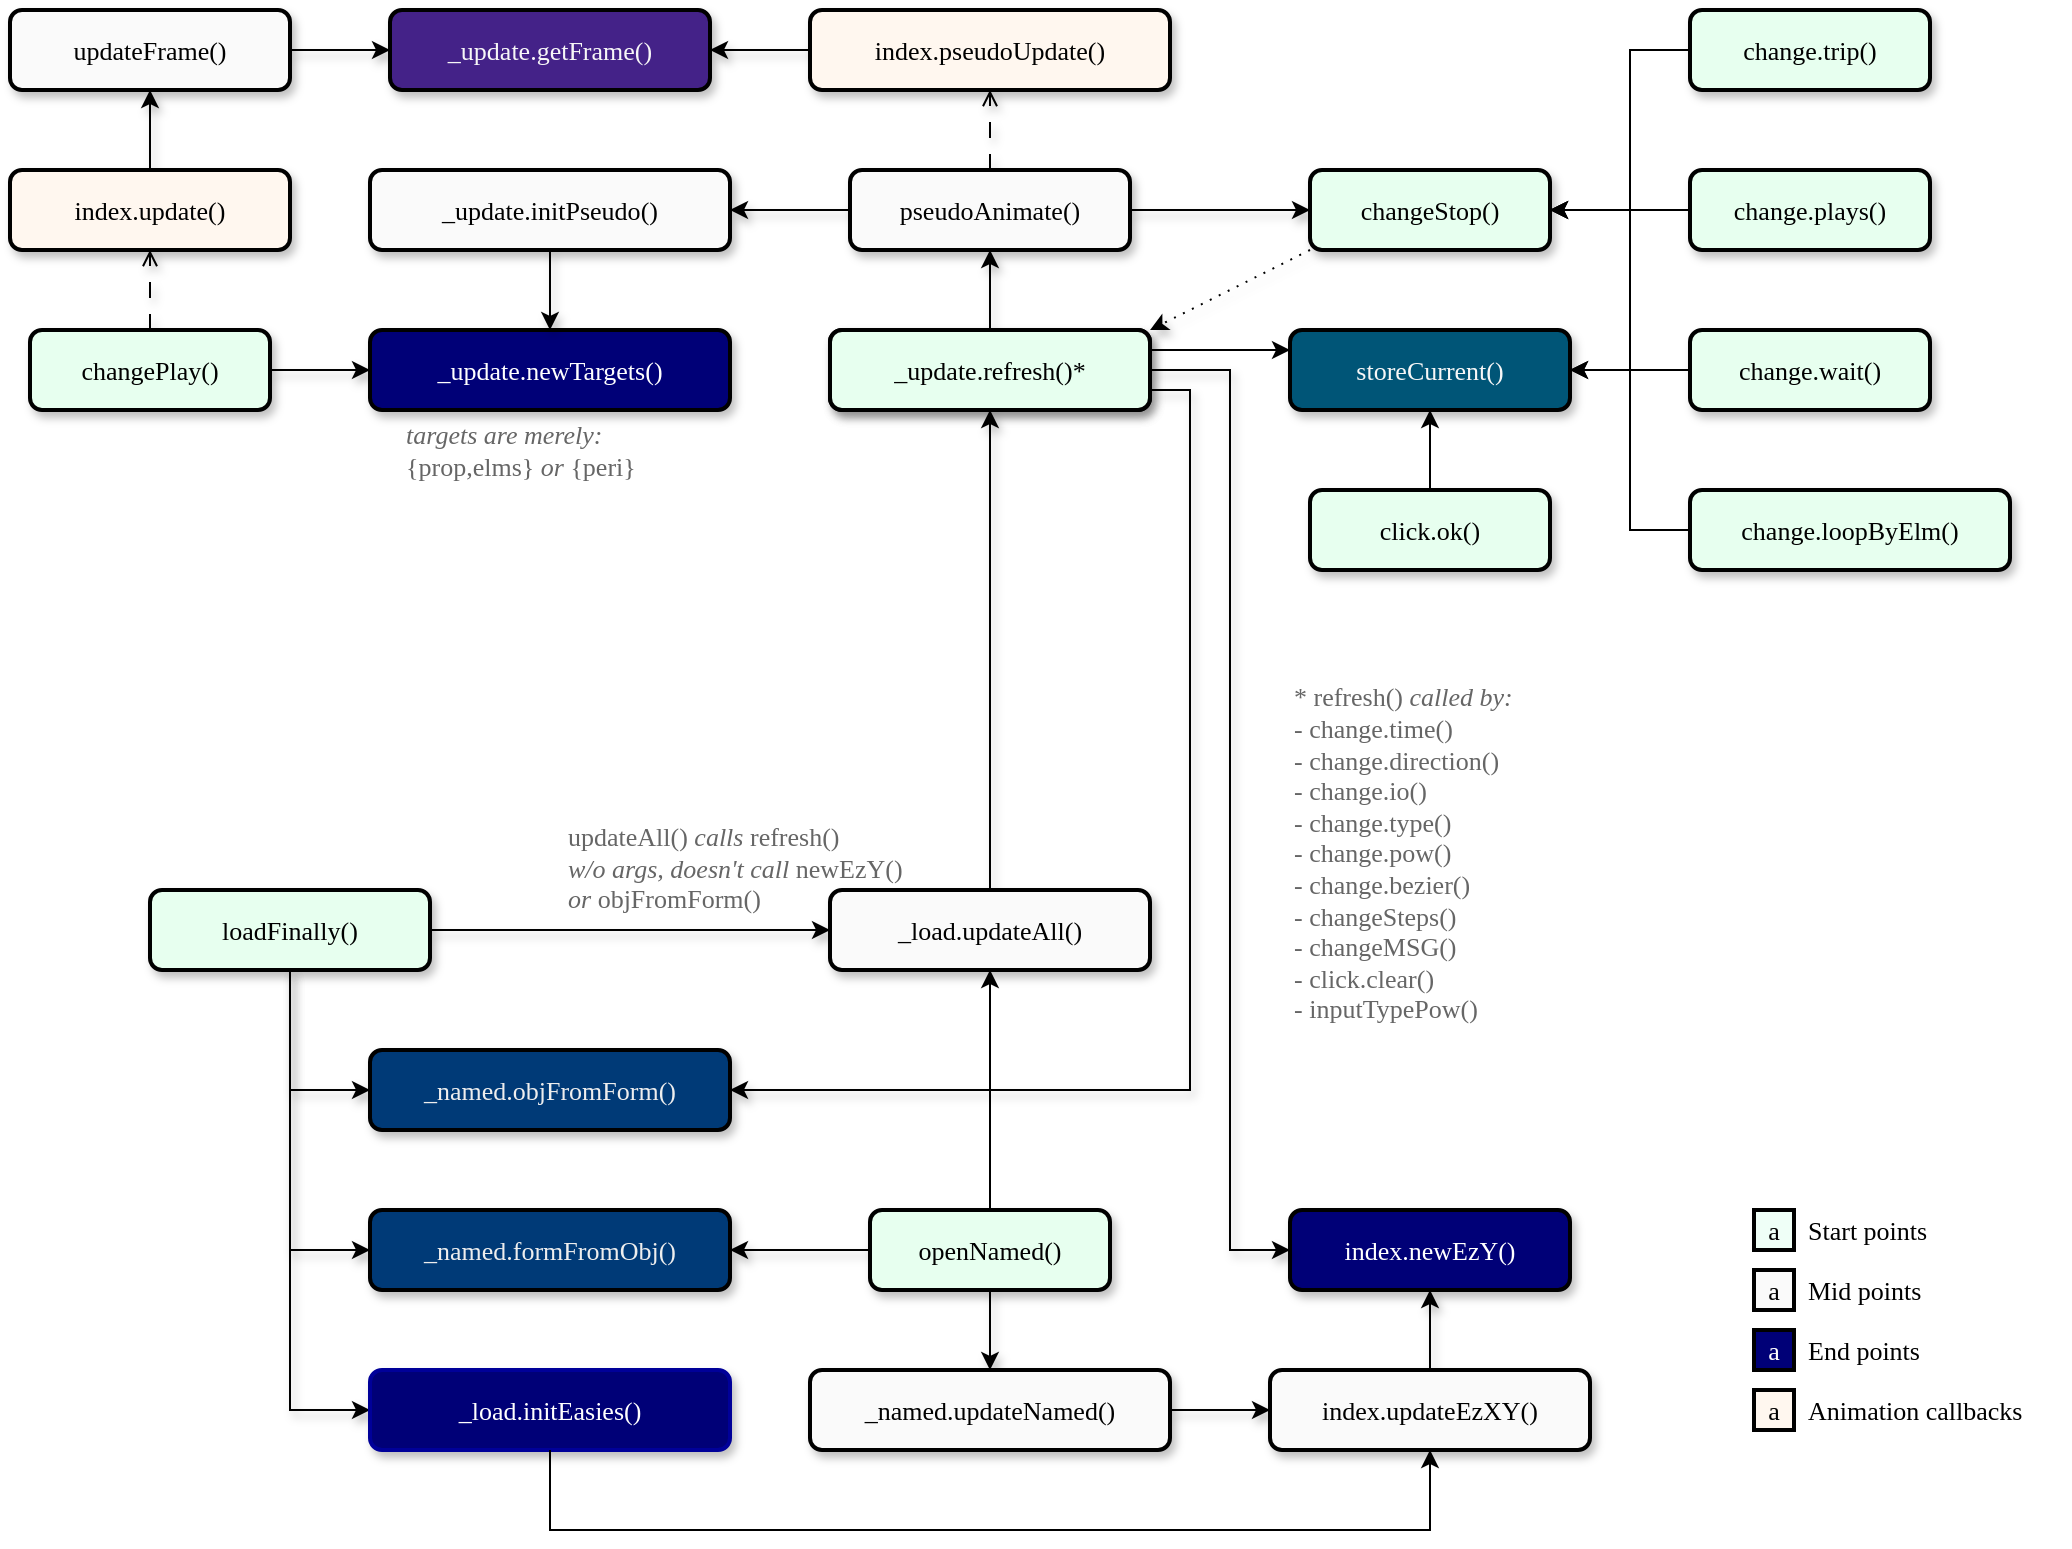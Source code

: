<mxfile version="24.2.5" type="device" pages="3">
  <diagram name="play-pseudo" id="6L0fhBz9qAoxv040RHx2">
    <mxGraphModel dx="1646" dy="918" grid="1" gridSize="10" guides="1" tooltips="1" connect="1" arrows="1" fold="1" page="1" pageScale="1" pageWidth="1100" pageHeight="850" math="0" shadow="0">
      <root>
        <mxCell id="0" />
        <mxCell id="1" style="" parent="0" />
        <mxCell id="Dvot6YV5zROOj-S_3aKY-12" style="edgeStyle=orthogonalEdgeStyle;rounded=0;orthogonalLoop=1;jettySize=auto;html=1;exitX=1;exitY=0.5;exitDx=0;exitDy=0;entryX=0;entryY=0.5;entryDx=0;entryDy=0;shadow=1;" parent="1" source="hXqz4GdhRsnf6brSljVV-2" target="hXqz4GdhRsnf6brSljVV-12" edge="1">
          <mxGeometry relative="1" as="geometry" />
        </mxCell>
        <mxCell id="hXqz4GdhRsnf6brSljVV-2" value="updateFrame()" style="rounded=1;whiteSpace=wrap;html=1;fontFamily=Lucida Console;fontSize=13;fontStyle=0;strokeWidth=2;strokeColor=default;fontColor=default;fillColor=#fafafa;shadow=1;" parent="1" vertex="1">
          <mxGeometry x="48" y="40" width="140" height="40" as="geometry" />
        </mxCell>
        <mxCell id="hXqz4GdhRsnf6brSljVV-70" style="edgeStyle=orthogonalEdgeStyle;rounded=0;orthogonalLoop=1;jettySize=auto;html=1;exitX=0.5;exitY=0;exitDx=0;exitDy=0;entryX=0.5;entryY=1;entryDx=0;entryDy=0;shadow=1;" parent="1" source="hXqz4GdhRsnf6brSljVV-7" target="hXqz4GdhRsnf6brSljVV-2" edge="1">
          <mxGeometry relative="1" as="geometry" />
        </mxCell>
        <mxCell id="hXqz4GdhRsnf6brSljVV-7" value="index.update()" style="rounded=1;whiteSpace=wrap;html=1;fontFamily=Lucida Console;fontSize=13;fontStyle=0;strokeWidth=2;fillColor=#FFF7EF;strokeColor=default;fontColor=default;shadow=1;" parent="1" vertex="1">
          <mxGeometry x="48" y="120" width="140" height="40" as="geometry" />
        </mxCell>
        <mxCell id="hXqz4GdhRsnf6brSljVV-15" style="edgeStyle=orthogonalEdgeStyle;rounded=0;orthogonalLoop=1;jettySize=auto;html=1;exitX=1;exitY=0.5;exitDx=0;exitDy=0;entryX=0;entryY=0.5;entryDx=0;entryDy=0;shadow=1;" parent="1" source="hXqz4GdhRsnf6brSljVV-8" target="hXqz4GdhRsnf6brSljVV-13" edge="1">
          <mxGeometry relative="1" as="geometry" />
        </mxCell>
        <mxCell id="hXqz4GdhRsnf6brSljVV-44" style="edgeStyle=orthogonalEdgeStyle;rounded=0;orthogonalLoop=1;jettySize=auto;html=1;exitX=0.5;exitY=0;exitDx=0;exitDy=0;entryX=0.5;entryY=1;entryDx=0;entryDy=0;dashed=1;endArrow=open;endFill=0;dashPattern=8 8;shadow=1;" parent="1" source="hXqz4GdhRsnf6brSljVV-8" target="hXqz4GdhRsnf6brSljVV-7" edge="1">
          <mxGeometry relative="1" as="geometry" />
        </mxCell>
        <mxCell id="hXqz4GdhRsnf6brSljVV-8" value="changePlay()" style="rounded=1;whiteSpace=wrap;html=1;fontFamily=Lucida Console;fontSize=13;fontStyle=0;fillColor=#E7FFEF;strokeColor=default;strokeWidth=2;fontColor=default;shadow=1;" parent="1" vertex="1">
          <mxGeometry x="58" y="200" width="120" height="40" as="geometry" />
        </mxCell>
        <mxCell id="hXqz4GdhRsnf6brSljVV-12" value="&lt;div&gt;_update.getFrame()&lt;/div&gt;" style="rounded=1;whiteSpace=wrap;html=1;fontFamily=Lucida Console;fontSize=13;fontStyle=0;fillColor=#442288;strokeColor=default;strokeWidth=2;fontColor=#f7f7f7;shadow=1;" parent="1" vertex="1">
          <mxGeometry x="238" y="40" width="160" height="40" as="geometry" />
        </mxCell>
        <mxCell id="hXqz4GdhRsnf6brSljVV-13" value="&lt;div&gt;_update.newTargets&lt;span style=&quot;background-color: initial;&quot;&gt;()&lt;/span&gt;&lt;/div&gt;" style="rounded=1;whiteSpace=wrap;html=1;fontFamily=Lucida Console;fontSize=13;fontStyle=0;fillColor=#000077;strokeColor=default;strokeWidth=2;fontColor=#FFFFFF;shadow=1;" parent="1" vertex="1">
          <mxGeometry x="228" y="200" width="180" height="40" as="geometry" />
        </mxCell>
        <mxCell id="hXqz4GdhRsnf6brSljVV-17" style="edgeStyle=orthogonalEdgeStyle;rounded=0;orthogonalLoop=1;jettySize=auto;html=1;exitX=0;exitY=0.5;exitDx=0;exitDy=0;entryX=1;entryY=0.5;entryDx=0;entryDy=0;shadow=1;" parent="1" source="hXqz4GdhRsnf6brSljVV-16" target="hXqz4GdhRsnf6brSljVV-12" edge="1">
          <mxGeometry relative="1" as="geometry" />
        </mxCell>
        <mxCell id="hXqz4GdhRsnf6brSljVV-16" value="index.pseudoUpdate()" style="rounded=1;whiteSpace=wrap;html=1;fontFamily=Lucida Console;fontSize=13;fontStyle=0;strokeWidth=2;fillColor=#FFF7EF;shadow=1;" parent="1" vertex="1">
          <mxGeometry x="448" y="40" width="180" height="40" as="geometry" />
        </mxCell>
        <mxCell id="Dvot6YV5zROOj-S_3aKY-19" style="edgeStyle=orthogonalEdgeStyle;rounded=0;orthogonalLoop=1;jettySize=auto;html=1;exitX=0.5;exitY=0;exitDx=0;exitDy=0;entryX=0.5;entryY=1;entryDx=0;entryDy=0;dashed=1;endArrow=open;endFill=0;dashPattern=8 8;shadow=1;" parent="1" source="hXqz4GdhRsnf6brSljVV-18" target="hXqz4GdhRsnf6brSljVV-16" edge="1">
          <mxGeometry relative="1" as="geometry" />
        </mxCell>
        <mxCell id="Dvot6YV5zROOj-S_3aKY-33" style="edgeStyle=orthogonalEdgeStyle;rounded=0;orthogonalLoop=1;jettySize=auto;html=1;exitX=0;exitY=0.5;exitDx=0;exitDy=0;shadow=1;" parent="1" source="hXqz4GdhRsnf6brSljVV-18" target="Dvot6YV5zROOj-S_3aKY-18" edge="1">
          <mxGeometry relative="1" as="geometry" />
        </mxCell>
        <mxCell id="WA520V5fr_CS01gL8Ikz-3" style="edgeStyle=orthogonalEdgeStyle;rounded=0;orthogonalLoop=1;jettySize=auto;html=1;exitX=1;exitY=0.5;exitDx=0;exitDy=0;entryX=0;entryY=0.5;entryDx=0;entryDy=0;shadow=1;" parent="1" source="hXqz4GdhRsnf6brSljVV-18" target="WA520V5fr_CS01gL8Ikz-1" edge="1">
          <mxGeometry relative="1" as="geometry" />
        </mxCell>
        <mxCell id="hXqz4GdhRsnf6brSljVV-18" value="pseudoAnimate()" style="rounded=1;whiteSpace=wrap;html=1;fontFamily=Lucida Console;fontSize=13;fontStyle=0;strokeWidth=2;strokeColor=default;fontColor=default;fillColor=#fafafa;shadow=1;" parent="1" vertex="1">
          <mxGeometry x="468" y="120" width="140" height="40" as="geometry" />
        </mxCell>
        <mxCell id="Dvot6YV5zROOj-S_3aKY-32" style="edgeStyle=orthogonalEdgeStyle;rounded=0;orthogonalLoop=1;jettySize=auto;html=1;exitX=0.5;exitY=0;exitDx=0;exitDy=0;entryX=0.5;entryY=1;entryDx=0;entryDy=0;shadow=1;" parent="1" source="hXqz4GdhRsnf6brSljVV-24" target="hXqz4GdhRsnf6brSljVV-18" edge="1">
          <mxGeometry relative="1" as="geometry" />
        </mxCell>
        <mxCell id="gm3agLQRJm3zd57ILoIt-16" style="edgeStyle=orthogonalEdgeStyle;rounded=0;orthogonalLoop=1;jettySize=auto;html=1;exitX=1;exitY=0.25;exitDx=0;exitDy=0;entryX=0;entryY=0.25;entryDx=0;entryDy=0;" parent="1" source="hXqz4GdhRsnf6brSljVV-24" target="hXqz4GdhRsnf6brSljVV-50" edge="1">
          <mxGeometry relative="1" as="geometry" />
        </mxCell>
        <mxCell id="hXqz4GdhRsnf6brSljVV-24" value="_update.refresh()" style="rounded=1;whiteSpace=wrap;html=1;fontFamily=Lucida Console;fontSize=13;fontStyle=0;strokeWidth=2;fillColor=#F7FFF7;strokeColor=default;fontColor=default;shadow=1;" parent="1" vertex="1">
          <mxGeometry x="458" y="200" width="160" height="40" as="geometry" />
        </mxCell>
        <mxCell id="hXqz4GdhRsnf6brSljVV-58" style="rounded=0;orthogonalLoop=1;jettySize=auto;html=1;exitX=0.5;exitY=1;exitDx=0;exitDy=0;entryX=0;entryY=0.5;entryDx=0;entryDy=0;edgeStyle=orthogonalEdgeStyle;shadow=1;" parent="1" source="hXqz4GdhRsnf6brSljVV-28" target="hXqz4GdhRsnf6brSljVV-29" edge="1">
          <mxGeometry relative="1" as="geometry" />
        </mxCell>
        <mxCell id="hXqz4GdhRsnf6brSljVV-59" style="rounded=0;orthogonalLoop=1;jettySize=auto;html=1;exitX=0.5;exitY=1;exitDx=0;exitDy=0;entryX=0;entryY=0.5;entryDx=0;entryDy=0;edgeStyle=orthogonalEdgeStyle;shadow=1;" parent="1" source="hXqz4GdhRsnf6brSljVV-28" target="hXqz4GdhRsnf6brSljVV-30" edge="1">
          <mxGeometry relative="1" as="geometry" />
        </mxCell>
        <mxCell id="hXqz4GdhRsnf6brSljVV-60" style="edgeStyle=orthogonalEdgeStyle;rounded=0;orthogonalLoop=1;jettySize=auto;html=1;exitX=0.5;exitY=1;exitDx=0;exitDy=0;entryX=0;entryY=0.5;entryDx=0;entryDy=0;shadow=1;" parent="1" source="hXqz4GdhRsnf6brSljVV-28" target="hXqz4GdhRsnf6brSljVV-38" edge="1">
          <mxGeometry relative="1" as="geometry" />
        </mxCell>
        <mxCell id="Kc-UbZFhqpD4aEDmE4BN-4" style="edgeStyle=orthogonalEdgeStyle;rounded=0;orthogonalLoop=1;jettySize=auto;html=1;exitX=1;exitY=0.5;exitDx=0;exitDy=0;entryX=0;entryY=0.5;entryDx=0;entryDy=0;shadow=1;" parent="1" source="hXqz4GdhRsnf6brSljVV-28" target="hXqz4GdhRsnf6brSljVV-35" edge="1">
          <mxGeometry relative="1" as="geometry" />
        </mxCell>
        <mxCell id="hXqz4GdhRsnf6brSljVV-28" value="loadFinally()" style="rounded=1;whiteSpace=wrap;html=1;fontFamily=Lucida Console;fontSize=13;fontStyle=0;fillColor=#E7FFEF;strokeColor=default;strokeWidth=2;fontColor=default;shadow=1;" parent="1" vertex="1">
          <mxGeometry x="118" y="480" width="140" height="40" as="geometry" />
        </mxCell>
        <mxCell id="hXqz4GdhRsnf6brSljVV-29" value="&lt;div&gt;_named.objFromForm()&lt;/div&gt;" style="rounded=1;whiteSpace=wrap;html=1;fontFamily=Lucida Console;fontSize=13;fontStyle=0;fillColor=#003A77;strokeColor=default;strokeWidth=2;fontColor=#EEEEEE;shadow=1;" parent="1" vertex="1">
          <mxGeometry x="228" y="560" width="180" height="40" as="geometry" />
        </mxCell>
        <mxCell id="hXqz4GdhRsnf6brSljVV-30" value="_named.formFromObj()" style="rounded=1;whiteSpace=wrap;html=1;fontFamily=Lucida Console;fontSize=13;fontStyle=0;fillColor=#003A77;strokeColor=default;strokeWidth=2;fontColor=#EEEEEE;shadow=1;" parent="1" vertex="1">
          <mxGeometry x="228" y="640" width="180" height="40" as="geometry" />
        </mxCell>
        <mxCell id="hXqz4GdhRsnf6brSljVV-54" style="edgeStyle=orthogonalEdgeStyle;rounded=0;orthogonalLoop=1;jettySize=auto;html=1;exitX=0;exitY=0.5;exitDx=0;exitDy=0;entryX=1;entryY=0.5;entryDx=0;entryDy=0;shadow=1;" parent="1" source="hXqz4GdhRsnf6brSljVV-34" target="hXqz4GdhRsnf6brSljVV-30" edge="1">
          <mxGeometry relative="1" as="geometry" />
        </mxCell>
        <mxCell id="hXqz4GdhRsnf6brSljVV-57" style="edgeStyle=orthogonalEdgeStyle;rounded=0;orthogonalLoop=1;jettySize=auto;html=1;exitX=0.5;exitY=1;exitDx=0;exitDy=0;entryX=0.5;entryY=0;entryDx=0;entryDy=0;shadow=1;" parent="1" source="hXqz4GdhRsnf6brSljVV-34" target="hXqz4GdhRsnf6brSljVV-36" edge="1">
          <mxGeometry relative="1" as="geometry" />
        </mxCell>
        <mxCell id="gm3agLQRJm3zd57ILoIt-3" style="edgeStyle=orthogonalEdgeStyle;rounded=0;orthogonalLoop=1;jettySize=auto;html=1;exitX=0.5;exitY=0;exitDx=0;exitDy=0;entryX=0.5;entryY=1;entryDx=0;entryDy=0;" parent="1" source="hXqz4GdhRsnf6brSljVV-34" target="hXqz4GdhRsnf6brSljVV-35" edge="1">
          <mxGeometry relative="1" as="geometry" />
        </mxCell>
        <mxCell id="hXqz4GdhRsnf6brSljVV-34" value="openNamed()" style="rounded=1;whiteSpace=wrap;html=1;fontFamily=Lucida Console;fontSize=13;fontStyle=0;fillColor=#E7FFEF;strokeColor=default;strokeWidth=2;fontColor=default;shadow=1;" parent="1" vertex="1">
          <mxGeometry x="478" y="640" width="120" height="40" as="geometry" />
        </mxCell>
        <mxCell id="UL8cfQ5lwyycX3His9zj-11" style="edgeStyle=orthogonalEdgeStyle;rounded=0;orthogonalLoop=1;jettySize=auto;html=1;exitX=0.5;exitY=0;exitDx=0;exitDy=0;entryX=0.5;entryY=1;entryDx=0;entryDy=0;strokeColor=default;shadow=1;" parent="1" source="hXqz4GdhRsnf6brSljVV-35" target="hXqz4GdhRsnf6brSljVV-24" edge="1">
          <mxGeometry relative="1" as="geometry">
            <Array as="points">
              <mxPoint x="538" y="340" />
              <mxPoint x="538" y="340" />
            </Array>
          </mxGeometry>
        </mxCell>
        <mxCell id="hXqz4GdhRsnf6brSljVV-35" value="_load.updateAll()" style="rounded=1;whiteSpace=wrap;html=1;fontFamily=Lucida Console;fontSize=13;fontStyle=0;strokeWidth=2;fillColor=#fafafa;shadow=1;" parent="1" vertex="1">
          <mxGeometry x="458" y="480" width="160" height="40" as="geometry" />
        </mxCell>
        <mxCell id="Z2Rms-E0HUb1iH4WVCkD-2" style="edgeStyle=orthogonalEdgeStyle;rounded=0;orthogonalLoop=1;jettySize=auto;html=1;exitX=1;exitY=0.5;exitDx=0;exitDy=0;entryX=0;entryY=0.5;entryDx=0;entryDy=0;shadow=1;" parent="1" source="hXqz4GdhRsnf6brSljVV-36" target="hXqz4GdhRsnf6brSljVV-79" edge="1">
          <mxGeometry relative="1" as="geometry" />
        </mxCell>
        <mxCell id="hXqz4GdhRsnf6brSljVV-36" value="_named.updateNamed()" style="rounded=1;whiteSpace=wrap;html=1;fontFamily=Lucida Console;fontSize=13;fontStyle=0;strokeWidth=2;fillColor=#fafafa;shadow=1;" parent="1" vertex="1">
          <mxGeometry x="448" y="720" width="180" height="40" as="geometry" />
        </mxCell>
        <mxCell id="hXqz4GdhRsnf6brSljVV-38" value="_load.initEasies()" style="rounded=1;whiteSpace=wrap;html=1;fontFamily=Lucida Console;fontSize=13;fontStyle=0;strokeWidth=2;fillColor=#000077;fontColor=#FFFFFF;textShadow=0;strokeColor=#000099;shadow=1;" parent="1" vertex="1">
          <mxGeometry x="228" y="720" width="180" height="40" as="geometry" />
        </mxCell>
        <mxCell id="hXqz4GdhRsnf6brSljVV-50" value="storeCurrent()" style="rounded=1;whiteSpace=wrap;html=1;fontFamily=Lucida Console;fontSize=13;fontStyle=0;strokeWidth=2;strokeColor=default;fontColor=#f7f7f7;fillColor=#005577;shadow=1;" parent="1" vertex="1">
          <mxGeometry x="688" y="200" width="140" height="40" as="geometry" />
        </mxCell>
        <mxCell id="hXqz4GdhRsnf6brSljVV-106" value="a" style="rounded=0;whiteSpace=wrap;html=1;fillColor=#000077;strokeWidth=2;fontFamily=Lucida Console;fontSize=13;fontColor=#FFFFFF;" parent="1" vertex="1">
          <mxGeometry x="920" y="700" width="20" height="20" as="geometry" />
        </mxCell>
        <mxCell id="hXqz4GdhRsnf6brSljVV-107" value="End points" style="text;html=1;align=left;verticalAlign=middle;whiteSpace=wrap;rounded=0;fontSize=13;fontStyle=0;fontFamily=Verdana;" parent="1" vertex="1">
          <mxGeometry x="945" y="700" width="80" height="20" as="geometry" />
        </mxCell>
        <mxCell id="hXqz4GdhRsnf6brSljVV-101" value="a" style="rounded=0;whiteSpace=wrap;html=1;fillColor=#EFFFF7;strokeWidth=2;fontFamily=Lucida Console;fontSize=13;" parent="1" vertex="1">
          <mxGeometry x="920" y="640" width="20" height="20" as="geometry" />
        </mxCell>
        <mxCell id="hXqz4GdhRsnf6brSljVV-102" value="Start points" style="text;html=1;align=left;verticalAlign=middle;whiteSpace=wrap;rounded=0;fontSize=13;fontStyle=0;fontFamily=Verdana;" parent="1" vertex="1">
          <mxGeometry x="945" y="640" width="83" height="20" as="geometry" />
        </mxCell>
        <mxCell id="Dvot6YV5zROOj-S_3aKY-34" style="edgeStyle=orthogonalEdgeStyle;rounded=0;orthogonalLoop=1;jettySize=auto;html=1;exitX=0.5;exitY=1;exitDx=0;exitDy=0;entryX=0.5;entryY=0;entryDx=0;entryDy=0;shadow=1;" parent="1" source="Dvot6YV5zROOj-S_3aKY-18" target="hXqz4GdhRsnf6brSljVV-13" edge="1">
          <mxGeometry relative="1" as="geometry" />
        </mxCell>
        <mxCell id="Dvot6YV5zROOj-S_3aKY-18" value="&lt;div&gt;_update.initPseudo&lt;span style=&quot;background-color: initial;&quot;&gt;()&lt;/span&gt;&lt;/div&gt;" style="rounded=1;whiteSpace=wrap;html=1;fontFamily=Lucida Console;fontSize=13;fontStyle=0;fillColor=#fafafa;strokeColor=default;strokeWidth=2;shadow=1;" parent="1" vertex="1">
          <mxGeometry x="228" y="120" width="180" height="40" as="geometry" />
        </mxCell>
        <mxCell id="Dvot6YV5zROOj-S_3aKY-22" value="a" style="rounded=0;whiteSpace=wrap;html=1;fillColor=#FFF7EF;strokeWidth=2;strokeColor=default;fontFamily=Lucida Console;fontSize=13;" parent="1" vertex="1">
          <mxGeometry x="920" y="730" width="20" height="20" as="geometry" />
        </mxCell>
        <mxCell id="Dvot6YV5zROOj-S_3aKY-23" value="Animation callbacks" style="text;html=1;align=left;verticalAlign=middle;whiteSpace=wrap;rounded=0;fontSize=13;fontStyle=0;fontFamily=Verdana;" parent="1" vertex="1">
          <mxGeometry x="945" y="730" width="133" height="20" as="geometry" />
        </mxCell>
        <mxCell id="Z2Rms-E0HUb1iH4WVCkD-3" style="edgeStyle=orthogonalEdgeStyle;rounded=0;orthogonalLoop=1;jettySize=auto;html=1;exitX=1;exitY=0.75;exitDx=0;exitDy=0;entryX=1;entryY=0.5;entryDx=0;entryDy=0;shadow=1;" parent="1" source="fSwSa6N9jFlM-TsseiW5-2" target="hXqz4GdhRsnf6brSljVV-29" edge="1">
          <mxGeometry relative="1" as="geometry">
            <Array as="points">
              <mxPoint x="638" y="230" />
              <mxPoint x="638" y="580" />
            </Array>
          </mxGeometry>
        </mxCell>
        <mxCell id="Z2Rms-E0HUb1iH4WVCkD-11" value="a" style="rounded=0;whiteSpace=wrap;html=1;fillColor=#fafafa;strokeWidth=2;fontFamily=Lucida Console;fontSize=13;" parent="1" vertex="1">
          <mxGeometry x="920" y="670" width="20" height="20" as="geometry" />
        </mxCell>
        <mxCell id="Z2Rms-E0HUb1iH4WVCkD-12" value="Mid points" style="text;html=1;align=left;verticalAlign=middle;whiteSpace=wrap;rounded=0;fontSize=13;fontStyle=0;fontFamily=Verdana;" parent="1" vertex="1">
          <mxGeometry x="945" y="670" width="73" height="20" as="geometry" />
        </mxCell>
        <mxCell id="WA520V5fr_CS01gL8Ikz-4" style="rounded=0;orthogonalLoop=1;jettySize=auto;html=1;exitX=0;exitY=1;exitDx=0;exitDy=0;entryX=1;entryY=0;entryDx=0;entryDy=0;dashed=1;dashPattern=1 4;shadow=1;" parent="1" source="WA520V5fr_CS01gL8Ikz-1" target="hXqz4GdhRsnf6brSljVV-24" edge="1">
          <mxGeometry relative="1" as="geometry" />
        </mxCell>
        <mxCell id="WA520V5fr_CS01gL8Ikz-1" value="changeStop()" style="rounded=1;whiteSpace=wrap;html=1;fontFamily=Lucida Console;fontSize=13;fontStyle=0;fillColor=#E7FFEF;strokeColor=default;strokeWidth=2;fontColor=default;shadow=1;" parent="1" vertex="1">
          <mxGeometry x="698" y="120" width="120" height="40" as="geometry" />
        </mxCell>
        <mxCell id="gm3agLQRJm3zd57ILoIt-8" style="edgeStyle=orthogonalEdgeStyle;rounded=0;orthogonalLoop=1;jettySize=auto;html=1;exitX=0.5;exitY=0;exitDx=0;exitDy=0;entryX=0.5;entryY=1;entryDx=0;entryDy=0;" parent="1" source="gm3agLQRJm3zd57ILoIt-1" target="hXqz4GdhRsnf6brSljVV-50" edge="1">
          <mxGeometry relative="1" as="geometry" />
        </mxCell>
        <mxCell id="gm3agLQRJm3zd57ILoIt-1" value="click.ok()" style="rounded=1;whiteSpace=wrap;html=1;fontFamily=Lucida Console;fontSize=13;fontStyle=0;fillColor=#E7FFEF;strokeColor=default;strokeWidth=2;fontColor=default;shadow=1;" parent="1" vertex="1">
          <mxGeometry x="698" y="280" width="120" height="40" as="geometry" />
        </mxCell>
        <mxCell id="gm3agLQRJm3zd57ILoIt-11" style="edgeStyle=orthogonalEdgeStyle;rounded=0;orthogonalLoop=1;jettySize=auto;html=1;exitX=1;exitY=0.5;exitDx=0;exitDy=0;entryX=1;entryY=0.75;entryDx=0;entryDy=0;" parent="1" source="4Ug13EnKv9rMJapyZhqq-3" target="hXqz4GdhRsnf6brSljVV-50" edge="1">
          <mxGeometry relative="1" as="geometry">
            <Array as="points">
              <mxPoint x="880" y="380" />
              <mxPoint x="880" y="230" />
            </Array>
          </mxGeometry>
        </mxCell>
        <mxCell id="gm3agLQRJm3zd57ILoIt-12" style="edgeStyle=orthogonalEdgeStyle;rounded=0;orthogonalLoop=1;jettySize=auto;html=1;exitX=1;exitY=0.5;exitDx=0;exitDy=0;entryX=1;entryY=0.25;entryDx=0;entryDy=0;" parent="1" source="4Ug13EnKv9rMJapyZhqq-4" target="hXqz4GdhRsnf6brSljVV-50" edge="1">
          <mxGeometry relative="1" as="geometry">
            <Array as="points">
              <mxPoint x="900" y="460" />
              <mxPoint x="900" y="210" />
            </Array>
          </mxGeometry>
        </mxCell>
        <object label="multi" id="hXqz4GdhRsnf6brSljVV-64">
          <mxCell style="" parent="0" visible="0" />
        </object>
        <mxCell id="hXqz4GdhRsnf6brSljVV-66" value="index.multiFromObj()" style="rounded=1;whiteSpace=wrap;html=1;fontFamily=Lucida Console;fontSize=13;fontStyle=0;strokeWidth=2;fillColor=#000099;fontColor=#f7f7f7;shadow=1;" parent="hXqz4GdhRsnf6brSljVV-64" vertex="1">
          <mxGeometry x="228" y="280" width="180" height="40" as="geometry" />
        </mxCell>
        <mxCell id="Ny8PEeWOqFx2Q5kAYUjj-11" style="edgeStyle=orthogonalEdgeStyle;rounded=0;orthogonalLoop=1;jettySize=auto;html=1;exitX=0.25;exitY=1;exitDx=0;exitDy=0;entryX=0.5;entryY=1;entryDx=0;entryDy=0;" edge="1" parent="hXqz4GdhRsnf6brSljVV-64" source="hXqz4GdhRsnf6brSljVV-67" target="hXqz4GdhRsnf6brSljVV-38">
          <mxGeometry relative="1" as="geometry">
            <Array as="points">
              <mxPoint x="93" y="790" />
              <mxPoint x="318" y="790" />
            </Array>
          </mxGeometry>
        </mxCell>
        <mxCell id="hXqz4GdhRsnf6brSljVV-67" value="events.change.easy()" style="rounded=1;whiteSpace=wrap;html=1;fontFamily=Lucida Console;fontSize=13;fontStyle=0;strokeWidth=2;fillColor=#E7FFEF;fontColor=#1A1A1A;strokeColor=default;shadow=1;" parent="hXqz4GdhRsnf6brSljVV-64" vertex="1">
          <mxGeometry x="48" y="360" width="180" height="40" as="geometry" />
        </mxCell>
        <mxCell id="hXqz4GdhRsnf6brSljVV-75" style="edgeStyle=orthogonalEdgeStyle;rounded=0;orthogonalLoop=1;jettySize=auto;html=1;exitX=0.5;exitY=1;exitDx=0;exitDy=0;entryX=0.5;entryY=0;entryDx=0;entryDy=0;shadow=1;" parent="hXqz4GdhRsnf6brSljVV-64" source="hXqz4GdhRsnf6brSljVV-13" target="hXqz4GdhRsnf6brSljVV-66" edge="1">
          <mxGeometry relative="1" as="geometry" />
        </mxCell>
        <mxCell id="hXqz4GdhRsnf6brSljVV-97" value="&lt;div&gt;_update.newTargets&lt;span style=&quot;background-color: initial;&quot;&gt;()&lt;/span&gt;&lt;/div&gt;" style="rounded=1;whiteSpace=wrap;html=1;fontFamily=Lucida Console;fontSize=13;fontStyle=0;fillColor=#000077;strokeColor=#000099;strokeWidth=2;fontColor=#FFFFFF;shadow=1;" parent="hXqz4GdhRsnf6brSljVV-64" vertex="1">
          <mxGeometry x="228" y="200" width="180" height="40" as="geometry" />
        </mxCell>
        <mxCell id="Dvot6YV5zROOj-S_3aKY-10" style="edgeStyle=orthogonalEdgeStyle;rounded=0;orthogonalLoop=1;jettySize=auto;html=1;exitX=0;exitY=0.5;exitDx=0;exitDy=0;entryX=1;entryY=0.5;entryDx=0;entryDy=0;shadow=1;" parent="hXqz4GdhRsnf6brSljVV-64" source="Dvot6YV5zROOj-S_3aKY-9" target="hXqz4GdhRsnf6brSljVV-38" edge="1">
          <mxGeometry relative="1" as="geometry" />
        </mxCell>
        <mxCell id="Dvot6YV5zROOj-S_3aKY-9" value="_named.updateNamed()" style="rounded=1;whiteSpace=wrap;html=1;fontFamily=Lucida Console;fontSize=13;fontStyle=0;strokeWidth=2;fillColor=#fafafa;shadow=1;" parent="hXqz4GdhRsnf6brSljVV-64" vertex="1">
          <mxGeometry x="448" y="720" width="180" height="40" as="geometry" />
        </mxCell>
        <mxCell id="Kc-UbZFhqpD4aEDmE4BN-3" style="edgeStyle=orthogonalEdgeStyle;rounded=0;orthogonalLoop=1;jettySize=auto;html=1;exitX=1;exitY=0.5;exitDx=0;exitDy=0;entryX=0;entryY=0.5;entryDx=0;entryDy=0;shadow=1;" parent="hXqz4GdhRsnf6brSljVV-64" source="Kc-UbZFhqpD4aEDmE4BN-2" target="hXqz4GdhRsnf6brSljVV-66" edge="1">
          <mxGeometry relative="1" as="geometry" />
        </mxCell>
        <mxCell id="Kc-UbZFhqpD4aEDmE4BN-2" value="clickCode()" style="rounded=1;whiteSpace=wrap;html=1;fontFamily=Lucida Console;fontSize=13;fontStyle=0;fillColor=#E7FFeF;strokeColor=default;strokeWidth=2;fontColor=default;shadow=1;" parent="hXqz4GdhRsnf6brSljVV-64" vertex="1">
          <mxGeometry x="58" y="280" width="120" height="40" as="geometry" />
        </mxCell>
        <mxCell id="4Ug13EnKv9rMJapyZhqq-1" value="easys[]&lt;font face=&quot;Verdana&quot;&gt;&lt;i&gt;&amp;nbsp;changes&amp;nbsp;&lt;/i&gt;&lt;/font&gt;&lt;font face=&quot;Verdana&quot;&gt;&lt;i&gt;via:&lt;/i&gt;&lt;/font&gt;&lt;div&gt;&lt;font face=&quot;Lucida Console&quot;&gt;change.easy(),&lt;/font&gt;&lt;/div&gt;&lt;div&gt;&lt;font face=&quot;Lucida Console&quot;&gt;loadFinally(),&lt;/font&gt;&lt;/div&gt;&lt;div&gt;&lt;font style=&quot;background-color: initial;&quot; face=&quot;Verdana&quot;&gt;o&lt;/font&gt;&lt;font style=&quot;background-color: initial;&quot; face=&quot;Lucida Console&quot;&gt;penNamed()&lt;/font&gt;&lt;br&gt;&lt;/div&gt;" style="text;html=1;align=left;verticalAlign=middle;whiteSpace=wrap;rounded=0;fontSize=13;fontStyle=0;fontFamily=Lucida Console;fontColor=#666666;shadow=0;glass=0;" parent="hXqz4GdhRsnf6brSljVV-64" vertex="1">
          <mxGeometry x="120" y="410" width="150" height="60" as="geometry" />
        </mxCell>
        <mxCell id="4Ug13EnKv9rMJapyZhqq-2" value="events.change.eKey()" style="rounded=1;whiteSpace=wrap;html=1;fontFamily=Lucida Console;fontSize=13;fontStyle=0;strokeWidth=2;fillColor=#E7FFEF;fontColor=#1A1A1A;strokeColor=default;shadow=1;" parent="hXqz4GdhRsnf6brSljVV-64" vertex="1">
          <mxGeometry x="300" y="400" width="180" height="40" as="geometry" />
        </mxCell>
        <mxCell id="Ny8PEeWOqFx2Q5kAYUjj-13" style="edgeStyle=orthogonalEdgeStyle;rounded=0;orthogonalLoop=1;jettySize=auto;html=1;exitX=0;exitY=0.5;exitDx=0;exitDy=0;entryX=1;entryY=0.25;entryDx=0;entryDy=0;" edge="1" parent="hXqz4GdhRsnf6brSljVV-64" source="4Ug13EnKv9rMJapyZhqq-3" target="hXqz4GdhRsnf6brSljVV-29">
          <mxGeometry relative="1" as="geometry">
            <Array as="points">
              <mxPoint x="640" y="380" />
              <mxPoint x="640" y="570" />
            </Array>
          </mxGeometry>
        </mxCell>
        <mxCell id="4Ug13EnKv9rMJapyZhqq-3" value="events.change.plays()" style="rounded=1;whiteSpace=wrap;html=1;fontFamily=Lucida Console;fontSize=13;fontStyle=0;strokeWidth=2;fillColor=#E7FFEF;fontColor=#1A1A1A;strokeColor=default;shadow=1;" parent="hXqz4GdhRsnf6brSljVV-64" vertex="1">
          <mxGeometry x="680" y="360" width="180" height="40" as="geometry" />
        </mxCell>
        <mxCell id="Ny8PEeWOqFx2Q5kAYUjj-14" style="edgeStyle=orthogonalEdgeStyle;rounded=0;orthogonalLoop=1;jettySize=auto;html=1;exitX=0;exitY=0.5;exitDx=0;exitDy=0;entryX=1;entryY=0.75;entryDx=0;entryDy=0;" edge="1" parent="hXqz4GdhRsnf6brSljVV-64" source="4Ug13EnKv9rMJapyZhqq-4" target="hXqz4GdhRsnf6brSljVV-29">
          <mxGeometry relative="1" as="geometry">
            <Array as="points">
              <mxPoint x="660" y="460" />
              <mxPoint x="660" y="590" />
            </Array>
          </mxGeometry>
        </mxCell>
        <mxCell id="4Ug13EnKv9rMJapyZhqq-4" value="events.change.trip()" style="rounded=1;whiteSpace=wrap;html=1;fontFamily=Lucida Console;fontSize=13;fontStyle=0;strokeWidth=2;fillColor=#E7FFEF;fontColor=#1A1A1A;strokeColor=default;shadow=1;" parent="hXqz4GdhRsnf6brSljVV-64" vertex="1">
          <mxGeometry x="680" y="440" width="180" height="40" as="geometry" />
        </mxCell>
        <mxCell id="4Ug13EnKv9rMJapyZhqq-6" value="_update.refresh()" style="rounded=1;whiteSpace=wrap;html=1;fontFamily=Lucida Console;fontSize=13;fontStyle=0;strokeWidth=2;fillColor=#fafafa;shadow=1;" parent="hXqz4GdhRsnf6brSljVV-64" vertex="1">
          <mxGeometry x="458" y="200" width="160" height="40" as="geometry" />
        </mxCell>
        <mxCell id="gm3agLQRJm3zd57ILoIt-15" value="#eKey[], #easy[], #plays[], #trip[]&lt;font face=&quot;Verdana&quot;&gt;&lt;i&gt;&amp;nbsp;are all disabled after play and until stop/reset, so no need to call&amp;nbsp;&lt;/i&gt;&lt;/font&gt;changeStop()" style="text;html=1;align=left;verticalAlign=middle;whiteSpace=wrap;rounded=0;fontSize=13;fontStyle=0;fontFamily=Lucida Console;fontColor=#666666;shadow=0;glass=0;" parent="hXqz4GdhRsnf6brSljVV-64" vertex="1">
          <mxGeometry x="680" y="500" width="220" height="70" as="geometry" />
        </mxCell>
        <mxCell id="Ny8PEeWOqFx2Q5kAYUjj-5" style="edgeStyle=orthogonalEdgeStyle;rounded=0;orthogonalLoop=1;jettySize=auto;html=1;exitX=1;exitY=0.5;exitDx=0;exitDy=0;entryX=0.325;entryY=1;entryDx=0;entryDy=0;entryPerimeter=0;" edge="1" parent="hXqz4GdhRsnf6brSljVV-64" source="4Ug13EnKv9rMJapyZhqq-2" target="4Ug13EnKv9rMJapyZhqq-6">
          <mxGeometry relative="1" as="geometry">
            <Array as="points">
              <mxPoint x="511" y="420" />
            </Array>
          </mxGeometry>
        </mxCell>
        <mxCell id="Ny8PEeWOqFx2Q5kAYUjj-8" style="edgeStyle=orthogonalEdgeStyle;rounded=0;orthogonalLoop=1;jettySize=auto;html=1;exitX=0.25;exitY=1;exitDx=0;exitDy=0;entryX=0.65;entryY=-0.025;entryDx=0;entryDy=0;entryPerimeter=0;" edge="1" parent="hXqz4GdhRsnf6brSljVV-64" source="4Ug13EnKv9rMJapyZhqq-2" target="hXqz4GdhRsnf6brSljVV-29">
          <mxGeometry relative="1" as="geometry" />
        </mxCell>
        <mxCell id="Ny8PEeWOqFx2Q5kAYUjj-9" style="edgeStyle=orthogonalEdgeStyle;rounded=0;orthogonalLoop=1;jettySize=auto;html=1;exitX=1;exitY=0.5;exitDx=0;exitDy=0;entryX=0.138;entryY=1;entryDx=0;entryDy=0;entryPerimeter=0;" edge="1" parent="hXqz4GdhRsnf6brSljVV-64" source="hXqz4GdhRsnf6brSljVV-67" target="4Ug13EnKv9rMJapyZhqq-6">
          <mxGeometry relative="1" as="geometry" />
        </mxCell>
        <object label="multi &#xa;objEz" id="hXqz4GdhRsnf6brSljVV-111">
          <mxCell style="" parent="0" visible="0" />
        </object>
        <mxCell id="hXqz4GdhRsnf6brSljVV-113" value="a" style="rounded=0;whiteSpace=wrap;html=1;fillColor=#EFF7FF;strokeWidth=2;fontFamily=Lucida Console;fontSize=13;" parent="hXqz4GdhRsnf6brSljVV-111" vertex="1">
          <mxGeometry x="920" y="760" width="20" height="20" as="geometry" />
        </mxCell>
        <mxCell id="hXqz4GdhRsnf6brSljVV-114" value="Sets objEz" style="text;html=1;align=left;verticalAlign=middle;whiteSpace=wrap;rounded=0;fontSize=13;fontStyle=0;fontFamily=Verdana;" parent="hXqz4GdhRsnf6brSljVV-111" vertex="1">
          <mxGeometry x="945" y="760" width="80" height="20" as="geometry" />
        </mxCell>
        <mxCell id="hXqz4GdhRsnf6brSljVV-115" value="a" style="rounded=0;whiteSpace=wrap;html=1;fillColor=#FFEFF7;strokeWidth=2;fontFamily=Lucida Console;fontSize=13;" parent="hXqz4GdhRsnf6brSljVV-111" vertex="1">
          <mxGeometry x="920" y="790" width="20" height="20" as="geometry" />
        </mxCell>
        <mxCell id="hXqz4GdhRsnf6brSljVV-116" value="Gets objEz" style="text;html=1;align=left;verticalAlign=middle;whiteSpace=wrap;rounded=0;fontSize=13;fontStyle=0;fontFamily=Verdana;" parent="hXqz4GdhRsnf6brSljVV-111" vertex="1">
          <mxGeometry x="945" y="790" width="86" height="20" as="geometry" />
        </mxCell>
        <mxCell id="hXqz4GdhRsnf6brSljVV-119" value="&lt;div&gt;_named.objFromForm()&lt;/div&gt;" style="rounded=1;whiteSpace=wrap;html=1;fontFamily=Lucida Console;fontSize=13;fontStyle=0;fillColor=#EFF7FF;strokeColor=default;strokeWidth=2;shadow=1;" parent="hXqz4GdhRsnf6brSljVV-111" vertex="1">
          <mxGeometry x="228" y="560" width="180" height="40" as="geometry" />
        </mxCell>
        <mxCell id="hXqz4GdhRsnf6brSljVV-120" value="_named.formFromObj()" style="rounded=1;whiteSpace=wrap;html=1;fontFamily=Lucida Console;fontSize=13;fontStyle=0;fillColor=#EFF7FF;strokeColor=default;strokeWidth=2;shadow=1;" parent="hXqz4GdhRsnf6brSljVV-111" vertex="1">
          <mxGeometry x="228" y="640" width="180" height="40" as="geometry" />
        </mxCell>
        <mxCell id="hXqz4GdhRsnf6brSljVV-121" value="storeCurrent()" style="rounded=1;whiteSpace=wrap;html=1;fontFamily=Lucida Console;fontSize=13;fontStyle=0;strokeWidth=2;fillColor=#FFEFF7;strokeColor=default;fontColor=default;shadow=1;" parent="hXqz4GdhRsnf6brSljVV-111" vertex="1">
          <mxGeometry x="688" y="200" width="140" height="40" as="geometry" />
        </mxCell>
        <mxCell id="hXqz4GdhRsnf6brSljVV-124" value="index.multiFromObj()" style="rounded=1;whiteSpace=wrap;html=1;fontFamily=Lucida Console;fontSize=13;fontStyle=0;strokeWidth=2;fillColor=#FFEFF7;shadow=1;" parent="hXqz4GdhRsnf6brSljVV-111" vertex="1">
          <mxGeometry x="228" y="280" width="180" height="40" as="geometry" />
        </mxCell>
        <mxCell id="8OnAcR3Ff745N4wSYomx-1" value="clickCode()" style="rounded=1;whiteSpace=wrap;html=1;fontFamily=Lucida Console;fontSize=13;fontStyle=0;fillColor=#FFEFF7;strokeColor=default;strokeWidth=2;fontColor=default;shadow=1;" parent="hXqz4GdhRsnf6brSljVV-111" vertex="1">
          <mxGeometry x="58" y="280" width="120" height="40" as="geometry" />
        </mxCell>
        <object label="easings" id="hXqz4GdhRsnf6brSljVV-77">
          <mxCell style="" parent="0" />
        </object>
        <mxCell id="hXqz4GdhRsnf6brSljVV-78" value="index.newEzY()" style="rounded=1;whiteSpace=wrap;html=1;fontFamily=Lucida Console;fontSize=13;fontStyle=0;strokeWidth=2;fillColor=#000077;fontColor=#FFFFFF;shadow=1;" parent="hXqz4GdhRsnf6brSljVV-77" vertex="1">
          <mxGeometry x="688" y="640" width="140" height="40" as="geometry" />
        </mxCell>
        <mxCell id="4Ug13EnKv9rMJapyZhqq-25" style="edgeStyle=orthogonalEdgeStyle;rounded=0;orthogonalLoop=1;jettySize=auto;html=1;exitX=0.5;exitY=0;exitDx=0;exitDy=0;entryX=0.5;entryY=1;entryDx=0;entryDy=0;shadow=1;" parent="hXqz4GdhRsnf6brSljVV-77" source="hXqz4GdhRsnf6brSljVV-79" target="hXqz4GdhRsnf6brSljVV-78" edge="1">
          <mxGeometry relative="1" as="geometry" />
        </mxCell>
        <mxCell id="hXqz4GdhRsnf6brSljVV-79" value="index.updateEzXY()" style="rounded=1;whiteSpace=wrap;html=1;fontFamily=Lucida Console;fontSize=13;fontStyle=0;strokeWidth=2;fillColor=#fafafa;shadow=1;" parent="hXqz4GdhRsnf6brSljVV-77" vertex="1">
          <mxGeometry x="678" y="720" width="160" height="40" as="geometry" />
        </mxCell>
        <mxCell id="jGMK0aIeHAsg543bWaKg-1" style="edgeStyle=orthogonalEdgeStyle;rounded=0;orthogonalLoop=1;jettySize=auto;html=1;entryX=0;entryY=0.5;entryDx=0;entryDy=0;shadow=1;exitX=1;exitY=0.5;exitDx=0;exitDy=0;" parent="hXqz4GdhRsnf6brSljVV-77" source="fSwSa6N9jFlM-TsseiW5-2" target="hXqz4GdhRsnf6brSljVV-78" edge="1">
          <mxGeometry relative="1" as="geometry">
            <Array as="points">
              <mxPoint x="658" y="220" />
              <mxPoint x="658" y="660" />
            </Array>
            <mxPoint x="608" y="280" as="sourcePoint" />
          </mxGeometry>
        </mxCell>
        <mxCell id="fSwSa6N9jFlM-TsseiW5-2" value="_update.refresh()*" style="rounded=1;whiteSpace=wrap;html=1;fontFamily=Lucida Console;fontSize=13;fontStyle=0;strokeWidth=2;fillColor=#e7FFEf;shadow=1;" parent="hXqz4GdhRsnf6brSljVV-77" vertex="1">
          <mxGeometry x="458" y="200" width="160" height="40" as="geometry" />
        </mxCell>
        <mxCell id="fSwSa6N9jFlM-TsseiW5-5" value="&lt;span style=&quot;font-family: &amp;quot;Lucida Console&amp;quot;;&quot;&gt;* refresh&lt;/span&gt;&lt;font face=&quot;Lucida Console&quot;&gt;()&amp;nbsp;&lt;/font&gt;&lt;i style=&quot;background-color: initial;&quot;&gt;called by:&lt;/i&gt;&lt;div&gt;&lt;font style=&quot;background-color: initial;&quot; face=&quot;Lucida Console&quot;&gt;- change.time()&lt;br&gt;&lt;/font&gt;&lt;/div&gt;&lt;div&gt;&lt;span style=&quot;font-family: &amp;quot;Lucida Console&amp;quot;; background-color: initial;&quot;&gt;-&lt;/span&gt;&lt;span style=&quot;font-family: &amp;quot;Lucida Console&amp;quot;; background-color: initial;&quot;&gt;&amp;nbsp;&lt;/span&gt;&lt;font style=&quot;background-color: initial;&quot; face=&quot;Lucida Console&quot;&gt;change.direction()&lt;/font&gt;&lt;/div&gt;&lt;div&gt;&lt;span style=&quot;font-family: &amp;quot;Lucida Console&amp;quot;; background-color: initial;&quot;&gt;-&lt;/span&gt;&lt;span style=&quot;font-family: &amp;quot;Lucida Console&amp;quot;; background-color: initial;&quot;&gt;&amp;nbsp;&lt;/span&gt;&lt;font style=&quot;background-color: initial;&quot; face=&quot;Lucida Console&quot;&gt;change.io()&lt;/font&gt;&lt;/div&gt;&lt;div&gt;&lt;span style=&quot;font-family: &amp;quot;Lucida Console&amp;quot;; background-color: initial;&quot;&gt;-&lt;/span&gt;&lt;span style=&quot;font-family: &amp;quot;Lucida Console&amp;quot;; background-color: initial;&quot;&gt;&amp;nbsp;&lt;/span&gt;&lt;font style=&quot;background-color: initial;&quot; face=&quot;Lucida Console&quot;&gt;change.type()&lt;/font&gt;&lt;/div&gt;&lt;div&gt;&lt;span style=&quot;font-family: &amp;quot;Lucida Console&amp;quot;; background-color: initial;&quot;&gt;-&lt;/span&gt;&lt;span style=&quot;font-family: &amp;quot;Lucida Console&amp;quot;; background-color: initial;&quot;&gt;&amp;nbsp;&lt;/span&gt;&lt;font style=&quot;background-color: initial;&quot; face=&quot;Lucida Console&quot;&gt;change.pow()&lt;/font&gt;&lt;/div&gt;&lt;div&gt;&lt;span style=&quot;font-family: &amp;quot;Lucida Console&amp;quot;; background-color: initial;&quot;&gt;-&lt;/span&gt;&lt;span style=&quot;font-family: &amp;quot;Lucida Console&amp;quot;; background-color: initial;&quot;&gt;&amp;nbsp;&lt;/span&gt;&lt;font style=&quot;background-color: initial;&quot; face=&quot;Lucida Console&quot;&gt;change.bezier()&lt;/font&gt;&lt;/div&gt;&lt;div&gt;&lt;span style=&quot;background-color: initial; font-family: &amp;quot;Lucida Console&amp;quot;;&quot;&gt;-&lt;/span&gt;&lt;span style=&quot;background-color: initial; font-family: &amp;quot;Lucida Console&amp;quot;;&quot;&gt;&amp;nbsp;&lt;/span&gt;&lt;font style=&quot;background-color: initial;&quot; face=&quot;Lucida Console&quot;&gt;changeSteps()&lt;/font&gt;&lt;br&gt;&lt;/div&gt;&lt;div&gt;&lt;span style=&quot;background-color: initial; font-family: &amp;quot;Lucida Console&amp;quot;;&quot;&gt;-&lt;/span&gt;&lt;span style=&quot;background-color: initial; font-family: &amp;quot;Lucida Console&amp;quot;;&quot;&gt;&amp;nbsp;&lt;/span&gt;&lt;font style=&quot;background-color: initial;&quot; face=&quot;Lucida Console&quot;&gt;changeMSG()&lt;/font&gt;&lt;br&gt;&lt;/div&gt;&lt;div&gt;&lt;span style=&quot;background-color: initial; font-family: &amp;quot;Lucida Console&amp;quot;;&quot;&gt;-&lt;/span&gt;&lt;span style=&quot;background-color: initial; font-family: &amp;quot;Lucida Console&amp;quot;;&quot;&gt;&amp;nbsp;&lt;/span&gt;&lt;font style=&quot;background-color: initial;&quot; face=&quot;Lucida Console&quot;&gt;click.clear()&lt;/font&gt;&lt;/div&gt;&lt;div&gt;&lt;span style=&quot;font-family: &amp;quot;Lucida Console&amp;quot;; background-color: initial;&quot;&gt;-&lt;/span&gt;&lt;span style=&quot;font-family: &amp;quot;Lucida Console&amp;quot;; background-color: initial;&quot;&gt;&amp;nbsp;&lt;/span&gt;&lt;font face=&quot;Lucida Console&quot;&gt;inputTypePow()&lt;/font&gt;&lt;/div&gt;" style="text;html=1;align=left;verticalAlign=bottom;whiteSpace=wrap;rounded=0;fontSize=13;fontStyle=0;fontFamily=Verdana;fontColor=#666666;spacing=2;strokeColor=none;shadow=0;" parent="hXqz4GdhRsnf6brSljVV-77" vertex="1">
          <mxGeometry x="688" y="360" width="160" height="190" as="geometry" />
        </mxCell>
        <mxCell id="fSwSa6N9jFlM-TsseiW5-6" value="&lt;span style=&quot;font-family: &amp;quot;Lucida Console&amp;quot;;&quot;&gt;updateAll()&amp;nbsp;&lt;/span&gt;&lt;i&gt;calls&amp;nbsp;&lt;/i&gt;&lt;font face=&quot;Lucida Console&quot;&gt;refresh()&lt;br&gt;&lt;/font&gt;&lt;i&gt;w/o args, doesn&#39;t call &lt;/i&gt;&lt;font face=&quot;Lucida Console&quot;&gt;newEzY()&lt;br&gt;&lt;/font&gt;&lt;i&gt;or&amp;nbsp;&lt;/i&gt;&lt;font face=&quot;Lucida Console&quot;&gt;objFromForm()&lt;/font&gt;&lt;font face=&quot;Lucida Console&quot;&gt;&lt;br&gt;&lt;/font&gt;" style="text;html=1;align=left;verticalAlign=middle;whiteSpace=wrap;rounded=0;fontSize=13;fontStyle=0;fontFamily=Verdana;fontColor=#666666;shadow=0;" parent="hXqz4GdhRsnf6brSljVV-77" vertex="1">
          <mxGeometry x="325" y="436" width="210" height="65" as="geometry" />
        </mxCell>
        <mxCell id="dM6qOxHYDjpLy_dED3Gv-7" style="edgeStyle=orthogonalEdgeStyle;rounded=0;orthogonalLoop=1;jettySize=auto;html=1;exitX=0;exitY=0.5;exitDx=0;exitDy=0;entryX=1;entryY=0.5;entryDx=0;entryDy=0;" parent="hXqz4GdhRsnf6brSljVV-77" source="WA520V5fr_CS01gL8Ikz-5" target="hXqz4GdhRsnf6brSljVV-50" edge="1">
          <mxGeometry relative="1" as="geometry" />
        </mxCell>
        <mxCell id="dM6qOxHYDjpLy_dED3Gv-8" style="edgeStyle=orthogonalEdgeStyle;rounded=0;orthogonalLoop=1;jettySize=auto;html=1;exitX=0;exitY=0.5;exitDx=0;exitDy=0;entryX=1;entryY=0.5;entryDx=0;entryDy=0;" parent="hXqz4GdhRsnf6brSljVV-77" source="WA520V5fr_CS01gL8Ikz-5" target="WA520V5fr_CS01gL8Ikz-1" edge="1">
          <mxGeometry relative="1" as="geometry">
            <Array as="points">
              <mxPoint x="858" y="300" />
              <mxPoint x="858" y="140" />
            </Array>
          </mxGeometry>
        </mxCell>
        <mxCell id="WA520V5fr_CS01gL8Ikz-5" value="change.loopByElm()" style="rounded=1;whiteSpace=wrap;html=1;fontFamily=Lucida Console;fontSize=13;fontStyle=0;fillColor=#E7FFEF;strokeColor=default;strokeWidth=2;shadow=1;" parent="hXqz4GdhRsnf6brSljVV-77" vertex="1">
          <mxGeometry x="888" y="280" width="160" height="40" as="geometry" />
        </mxCell>
        <mxCell id="dM6qOxHYDjpLy_dED3Gv-9" style="edgeStyle=orthogonalEdgeStyle;rounded=0;orthogonalLoop=1;jettySize=auto;html=1;exitX=0;exitY=0.5;exitDx=0;exitDy=0;entryX=1;entryY=0.5;entryDx=0;entryDy=0;" parent="hXqz4GdhRsnf6brSljVV-77" source="Shw_LJhFl49LUklaVf20-1" target="WA520V5fr_CS01gL8Ikz-1" edge="1">
          <mxGeometry relative="1" as="geometry">
            <Array as="points">
              <mxPoint x="858" y="60" />
              <mxPoint x="858" y="140" />
            </Array>
          </mxGeometry>
        </mxCell>
        <mxCell id="Shw_LJhFl49LUklaVf20-1" value="change.trip()" style="rounded=1;whiteSpace=wrap;html=1;fontFamily=Lucida Console;fontSize=13;fontStyle=0;fillColor=#E7FFEF;strokeColor=default;strokeWidth=2;fontColor=default;shadow=1;" parent="hXqz4GdhRsnf6brSljVV-77" vertex="1">
          <mxGeometry x="888" y="40" width="120" height="40" as="geometry" />
        </mxCell>
        <mxCell id="HCq8IhDP-2Vps15whNy9-1" value="&lt;i&gt;targets are merely:&lt;/i&gt;&lt;font face=&quot;Lucida Console&quot;&gt;{prop,elms}&lt;/font&gt; &lt;i&gt;or &lt;/i&gt;&lt;font face=&quot;Lucida Console&quot;&gt;{peri}&lt;/font&gt;" style="text;html=1;align=left;verticalAlign=middle;whiteSpace=wrap;rounded=0;fontSize=13;fontStyle=0;fontFamily=Verdana;fontColor=#666666;shadow=0;" parent="hXqz4GdhRsnf6brSljVV-77" vertex="1">
          <mxGeometry x="244" y="240" width="160" height="40" as="geometry" />
        </mxCell>
        <mxCell id="dM6qOxHYDjpLy_dED3Gv-5" style="edgeStyle=orthogonalEdgeStyle;rounded=0;orthogonalLoop=1;jettySize=auto;html=1;exitX=0;exitY=0.5;exitDx=0;exitDy=0;entryX=1;entryY=0.5;entryDx=0;entryDy=0;" parent="hXqz4GdhRsnf6brSljVV-77" source="dM6qOxHYDjpLy_dED3Gv-2" target="WA520V5fr_CS01gL8Ikz-1" edge="1">
          <mxGeometry relative="1" as="geometry" />
        </mxCell>
        <mxCell id="dM6qOxHYDjpLy_dED3Gv-2" value="change.plays()" style="rounded=1;whiteSpace=wrap;html=1;fontFamily=Lucida Console;fontSize=13;fontStyle=0;fillColor=#E7FFEF;strokeColor=default;strokeWidth=2;shadow=1;" parent="hXqz4GdhRsnf6brSljVV-77" vertex="1">
          <mxGeometry x="888" y="120" width="120" height="40" as="geometry" />
        </mxCell>
        <mxCell id="dM6qOxHYDjpLy_dED3Gv-6" style="edgeStyle=orthogonalEdgeStyle;rounded=0;orthogonalLoop=1;jettySize=auto;html=1;exitX=0;exitY=0.5;exitDx=0;exitDy=0;entryX=1;entryY=0.5;entryDx=0;entryDy=0;" parent="hXqz4GdhRsnf6brSljVV-77" source="dM6qOxHYDjpLy_dED3Gv-3" target="hXqz4GdhRsnf6brSljVV-50" edge="1">
          <mxGeometry relative="1" as="geometry" />
        </mxCell>
        <mxCell id="dM6qOxHYDjpLy_dED3Gv-3" value="change.wait()" style="rounded=1;whiteSpace=wrap;html=1;fontFamily=Lucida Console;fontSize=13;fontStyle=0;fillColor=#E7FFEF;strokeColor=default;strokeWidth=2;shadow=1;" parent="hXqz4GdhRsnf6brSljVV-77" vertex="1">
          <mxGeometry x="888" y="200" width="120" height="40" as="geometry" />
        </mxCell>
        <mxCell id="FQdWIAZEwK9E6gnuHOZF-1" style="edgeStyle=orthogonalEdgeStyle;rounded=0;orthogonalLoop=1;jettySize=auto;html=1;exitX=0.5;exitY=1;exitDx=0;exitDy=0;entryX=0.5;entryY=1;entryDx=0;entryDy=0;" parent="hXqz4GdhRsnf6brSljVV-77" source="hXqz4GdhRsnf6brSljVV-38" target="hXqz4GdhRsnf6brSljVV-79" edge="1">
          <mxGeometry relative="1" as="geometry">
            <Array as="points">
              <mxPoint x="318" y="800" />
              <mxPoint x="758" y="800" />
            </Array>
          </mxGeometry>
        </mxCell>
        <object label="easings objEz" id="Dvot6YV5zROOj-S_3aKY-1">
          <mxCell style="" parent="0" visible="0" />
        </object>
        <mxCell id="Dvot6YV5zROOj-S_3aKY-2" value="index.newEzY()" style="rounded=1;whiteSpace=wrap;html=1;fontFamily=Lucida Console;fontSize=13;fontStyle=0;strokeWidth=2;fillColor=#FFeFF7;shadow=1;" parent="Dvot6YV5zROOj-S_3aKY-1" vertex="1">
          <mxGeometry x="688" y="640" width="140" height="40" as="geometry" />
        </mxCell>
        <mxCell id="Dvot6YV5zROOj-S_3aKY-3" value="&lt;div&gt;_named.objFromForm()&lt;/div&gt;" style="rounded=1;whiteSpace=wrap;html=1;fontFamily=Lucida Console;fontSize=13;fontStyle=0;fillColor=#EFF7FF;strokeColor=default;strokeWidth=2;shadow=1;" parent="Dvot6YV5zROOj-S_3aKY-1" vertex="1">
          <mxGeometry x="228" y="560" width="180" height="40" as="geometry" />
        </mxCell>
        <mxCell id="Dvot6YV5zROOj-S_3aKY-4" value="_named.formFromObj()" style="rounded=1;whiteSpace=wrap;html=1;fontFamily=Lucida Console;fontSize=13;fontStyle=0;fillColor=#EFF7FF;strokeColor=default;strokeWidth=2;shadow=1;" parent="Dvot6YV5zROOj-S_3aKY-1" vertex="1">
          <mxGeometry x="228" y="640" width="180" height="40" as="geometry" />
        </mxCell>
        <mxCell id="Dvot6YV5zROOj-S_3aKY-5" value="storeCurrent()" style="rounded=1;whiteSpace=wrap;html=1;fontFamily=Lucida Console;fontSize=13;fontStyle=0;strokeWidth=2;fillColor=#FFeFF7;strokeColor=default;fontColor=default;shadow=1;" parent="Dvot6YV5zROOj-S_3aKY-1" vertex="1">
          <mxGeometry x="688" y="200" width="140" height="40" as="geometry" />
        </mxCell>
        <mxCell id="Dvot6YV5zROOj-S_3aKY-13" value="a" style="rounded=0;whiteSpace=wrap;html=1;fillColor=#EFF7FF;strokeWidth=2;fontFamily=Lucida Console;textShadow=0;fontSize=13;" parent="Dvot6YV5zROOj-S_3aKY-1" vertex="1">
          <mxGeometry x="920" y="760" width="20" height="20" as="geometry" />
        </mxCell>
        <mxCell id="Dvot6YV5zROOj-S_3aKY-14" value="Sets objEz" style="text;html=1;align=left;verticalAlign=middle;whiteSpace=wrap;rounded=0;fontSize=13;fontStyle=0;fontFamily=Verdana;" parent="Dvot6YV5zROOj-S_3aKY-1" vertex="1">
          <mxGeometry x="945" y="760" width="80" height="20" as="geometry" />
        </mxCell>
        <mxCell id="Dvot6YV5zROOj-S_3aKY-15" value="a" style="rounded=0;whiteSpace=wrap;html=1;fillColor=#FFEFF7;strokeWidth=2;fontFamily=Lucida Console;textShadow=0;fontSize=13;" parent="Dvot6YV5zROOj-S_3aKY-1" vertex="1">
          <mxGeometry x="920" y="790" width="20" height="20" as="geometry" />
        </mxCell>
        <mxCell id="Dvot6YV5zROOj-S_3aKY-16" value="Gets objEz" style="text;html=1;align=left;verticalAlign=middle;whiteSpace=wrap;rounded=0;fontSize=13;fontStyle=0;fontFamily=Verdana;" parent="Dvot6YV5zROOj-S_3aKY-1" vertex="1">
          <mxGeometry x="945" y="790" width="86" height="20" as="geometry" />
        </mxCell>
        <mxCell id="Dvot6YV5zROOj-S_3aKY-25" value="&lt;i&gt;&lt;font face=&quot;Verdana&quot;&gt;returns&lt;/font&gt; &lt;/i&gt;objEz &lt;font face=&quot;Verdana&quot;&gt;&lt;i&gt;to &lt;/i&gt;&lt;/font&gt;refresh()" style="text;html=1;align=left;verticalAlign=middle;whiteSpace=wrap;rounded=0;fontSize=13;fontStyle=0;fontFamily=Lucida Console;fontColor=#666666;shadow=0;" parent="Dvot6YV5zROOj-S_3aKY-1" vertex="1">
          <mxGeometry x="716" y="578" width="200" height="20" as="geometry" />
        </mxCell>
        <mxCell id="8OnAcR3Ff745N4wSYomx-2" value="clickCode()" style="rounded=1;whiteSpace=wrap;html=1;fontFamily=Lucida Console;fontSize=13;fontStyle=0;fillColor=#FFeFF7;strokeColor=default;strokeWidth=2;fontColor=default;shadow=1;" parent="Dvot6YV5zROOj-S_3aKY-1" vertex="1">
          <mxGeometry x="58" y="280" width="120" height="40" as="geometry" />
        </mxCell>
        <mxCell id="fSwSa6N9jFlM-TsseiW5-9" value="change.loopByElm()" style="rounded=1;whiteSpace=wrap;html=1;fontFamily=Lucida Console;fontSize=13;fontStyle=0;fillColor=#EFF7FF;strokeColor=default;strokeWidth=2;shadow=1;" parent="Dvot6YV5zROOj-S_3aKY-1" vertex="1">
          <mxGeometry x="888" y="280" width="160" height="40" as="geometry" />
        </mxCell>
        <mxCell id="fSwSa6N9jFlM-TsseiW5-10" value="&lt;div&gt;&lt;font face=&quot;Verdana&quot;&gt;&lt;i&gt;sets &lt;/i&gt;&lt;/font&gt;&lt;font face=&quot;Lucida Console&quot;&gt;objEz.loopByElm&lt;/font&gt;&lt;/div&gt;" style="text;html=1;align=left;verticalAlign=middle;whiteSpace=wrap;rounded=0;fontSize=13;fontStyle=0;fontFamily=Verdana;fontColor=#666666;shadow=0;" parent="Dvot6YV5zROOj-S_3aKY-1" vertex="1">
          <mxGeometry x="892" y="325" width="160" height="16" as="geometry" />
        </mxCell>
        <mxCell id="FlGjwDLCviRlMfn-NxTV-1" value="color" parent="0" visible="0" />
        <mxCell id="dM6qOxHYDjpLy_dED3Gv-16" value="unused" style="rounded=1;whiteSpace=wrap;html=1;fontFamily=Lucida Console;fontSize=13;fontStyle=2;strokeWidth=2;strokeColor=#FFFFFF;fontColor=#FFFFFF;fillColor=#FFFFFF;shadow=0;" parent="FlGjwDLCviRlMfn-NxTV-1" vertex="1">
          <mxGeometry x="668" y="190" width="160" height="60" as="geometry" />
        </mxCell>
        <mxCell id="FlGjwDLCviRlMfn-NxTV-5" style="edgeStyle=orthogonalEdgeStyle;rounded=0;orthogonalLoop=1;jettySize=auto;html=1;exitX=1;exitY=0.5;exitDx=0;exitDy=0;entryX=0.169;entryY=1.025;entryDx=0;entryDy=0;shadow=1;entryPerimeter=0;" parent="FlGjwDLCviRlMfn-NxTV-1" source="FlGjwDLCviRlMfn-NxTV-3" target="FlGjwDLCviRlMfn-NxTV-11" edge="1">
          <mxGeometry relative="1" as="geometry">
            <Array as="points">
              <mxPoint x="485" y="300" />
            </Array>
          </mxGeometry>
        </mxCell>
        <mxCell id="FlGjwDLCviRlMfn-NxTV-3" value="events.input.color()" style="rounded=1;whiteSpace=wrap;html=1;fontFamily=Lucida Console;fontSize=13;fontStyle=0;strokeWidth=2;fillColor=#E7FFEF;fontColor=#1A1A1A;strokeColor=default;shadow=1;" parent="FlGjwDLCviRlMfn-NxTV-1" vertex="1">
          <mxGeometry x="228" y="280" width="180" height="40" as="geometry" />
        </mxCell>
        <mxCell id="dM6qOxHYDjpLy_dED3Gv-11" style="edgeStyle=orthogonalEdgeStyle;rounded=0;orthogonalLoop=1;jettySize=auto;html=1;exitX=1;exitY=0.5;exitDx=0;exitDy=0;entryX=0.331;entryY=1;entryDx=0;entryDy=0;entryPerimeter=0;" parent="FlGjwDLCviRlMfn-NxTV-1" source="FlGjwDLCviRlMfn-NxTV-4" target="FlGjwDLCviRlMfn-NxTV-11" edge="1">
          <mxGeometry relative="1" as="geometry">
            <Array as="points">
              <mxPoint x="511" y="380" />
            </Array>
          </mxGeometry>
        </mxCell>
        <mxCell id="FlGjwDLCviRlMfn-NxTV-4" value="events.change.space()" style="rounded=1;whiteSpace=wrap;html=1;fontFamily=Lucida Console;fontSize=13;fontStyle=0;strokeWidth=2;fillColor=#E7FFEF;fontColor=#1A1A1A;strokeColor=default;shadow=1;" parent="FlGjwDLCviRlMfn-NxTV-1" vertex="1">
          <mxGeometry x="228" y="360" width="190" height="40" as="geometry" />
        </mxCell>
        <mxCell id="FlGjwDLCviRlMfn-NxTV-10" style="edgeStyle=orthogonalEdgeStyle;rounded=0;orthogonalLoop=1;jettySize=auto;html=1;exitX=0;exitY=0.5;exitDx=0;exitDy=0;entryX=1;entryY=0.5;entryDx=0;entryDy=0;shadow=1;" parent="FlGjwDLCviRlMfn-NxTV-1" source="FlGjwDLCviRlMfn-NxTV-9" target="hXqz4GdhRsnf6brSljVV-38" edge="1">
          <mxGeometry relative="1" as="geometry" />
        </mxCell>
        <mxCell id="FlGjwDLCviRlMfn-NxTV-9" value="_named.updateNamed()" style="rounded=1;whiteSpace=wrap;html=1;fontFamily=Lucida Console;fontSize=13;fontStyle=0;strokeWidth=2;fillColor=#fafafa;shadow=1;" parent="FlGjwDLCviRlMfn-NxTV-1" vertex="1">
          <mxGeometry x="448" y="720" width="180" height="40" as="geometry" />
        </mxCell>
        <mxCell id="dM6qOxHYDjpLy_dED3Gv-18" style="edgeStyle=orthogonalEdgeStyle;rounded=0;orthogonalLoop=1;jettySize=auto;html=1;exitX=1;exitY=0.25;exitDx=0;exitDy=0;strokeColor=#FFFFFF;" parent="FlGjwDLCviRlMfn-NxTV-1" source="FlGjwDLCviRlMfn-NxTV-11" edge="1">
          <mxGeometry relative="1" as="geometry">
            <mxPoint x="678" y="210" as="targetPoint" />
          </mxGeometry>
        </mxCell>
        <mxCell id="FlGjwDLCviRlMfn-NxTV-11" value="_update.refresh()" style="rounded=1;whiteSpace=wrap;html=1;fontFamily=Lucida Console;fontSize=13;fontStyle=0;strokeWidth=2;fillColor=#fafafa;shadow=1;" parent="FlGjwDLCviRlMfn-NxTV-1" vertex="1">
          <mxGeometry x="458" y="200" width="160" height="40" as="geometry" />
        </mxCell>
        <mxCell id="dM6qOxHYDjpLy_dED3Gv-13" style="edgeStyle=orthogonalEdgeStyle;rounded=0;orthogonalLoop=1;jettySize=auto;html=1;exitX=0;exitY=0.5;exitDx=0;exitDy=0;entryX=0.831;entryY=1;entryDx=0;entryDy=0;entryPerimeter=0;" parent="FlGjwDLCviRlMfn-NxTV-1" source="FlGjwDLCviRlMfn-NxTV-12" target="FlGjwDLCviRlMfn-NxTV-11" edge="1">
          <mxGeometry relative="1" as="geometry" />
        </mxCell>
        <mxCell id="FQdWIAZEwK9E6gnuHOZF-2" style="edgeStyle=orthogonalEdgeStyle;rounded=0;orthogonalLoop=1;jettySize=auto;html=1;exitX=0.5;exitY=0;exitDx=0;exitDy=0;entryX=0.5;entryY=1;entryDx=0;entryDy=0;strokeColor=#FFFFFF;endArrow=none;endFill=0;targetPerimeterSpacing=0;sourcePerimeterSpacing=0;" parent="FlGjwDLCviRlMfn-NxTV-1" source="FlGjwDLCviRlMfn-NxTV-12" target="wzX80cZd0ffMk-CTweOm-1" edge="1">
          <mxGeometry relative="1" as="geometry" />
        </mxCell>
        <mxCell id="VfsQ8d4tZ1ymeadGB6ND-3" value="&lt;span style=&quot;color: rgb(0, 0, 0);&quot;&gt;events.click.compare()&lt;/span&gt;" style="rounded=1;whiteSpace=wrap;html=1;fontFamily=Lucida Console;fontSize=13;fontStyle=0;strokeWidth=2;fillColor=#E7FFEF;fontColor=#1A1A1A;strokeColor=default;shadow=1;" parent="FlGjwDLCviRlMfn-NxTV-1" vertex="1">
          <mxGeometry x="658" y="360" width="200" height="40" as="geometry" />
        </mxCell>
        <mxCell id="dM6qOxHYDjpLy_dED3Gv-15" style="edgeStyle=orthogonalEdgeStyle;rounded=0;orthogonalLoop=1;jettySize=auto;html=1;exitX=0;exitY=0.5;exitDx=0;exitDy=0;entryX=0.669;entryY=1;entryDx=0;entryDy=0;entryPerimeter=0;" parent="FlGjwDLCviRlMfn-NxTV-1" source="VfsQ8d4tZ1ymeadGB6ND-3" target="FlGjwDLCviRlMfn-NxTV-11" edge="1">
          <mxGeometry relative="1" as="geometry" />
        </mxCell>
        <mxCell id="wzX80cZd0ffMk-CTweOm-2" style="edgeStyle=orthogonalEdgeStyle;rounded=0;orthogonalLoop=1;jettySize=auto;html=1;exitX=0.5;exitY=0;exitDx=0;exitDy=0;entryX=0.5;entryY=1;entryDx=0;entryDy=0;" parent="FlGjwDLCviRlMfn-NxTV-1" source="wzX80cZd0ffMk-CTweOm-1" target="WA520V5fr_CS01gL8Ikz-1" edge="1">
          <mxGeometry relative="1" as="geometry" />
        </mxCell>
        <mxCell id="wzX80cZd0ffMk-CTweOm-1" value="&lt;span style=&quot;color: rgb(0, 0, 0);&quot;&gt;events.click.roundT()&lt;/span&gt;" style="rounded=1;whiteSpace=wrap;html=1;fontFamily=Lucida Console;fontSize=13;fontStyle=0;strokeWidth=2;fillColor=#E7FFEF;fontColor=#1A1A1A;strokeColor=default;shadow=1;" parent="FlGjwDLCviRlMfn-NxTV-1" vertex="1">
          <mxGeometry x="668" y="200" width="180" height="40" as="geometry" />
        </mxCell>
        <mxCell id="FlGjwDLCviRlMfn-NxTV-12" value="&lt;span style=&quot;color: rgb(26, 26, 26);&quot;&gt;events.change.time()&lt;/span&gt;" style="rounded=1;whiteSpace=wrap;html=1;fontFamily=Lucida Console;fontSize=13;fontStyle=0;strokeWidth=2;strokeColor=default;fontColor=default;fillColor=#E7FFEF;shadow=1;" parent="FlGjwDLCviRlMfn-NxTV-1" vertex="1">
          <mxGeometry x="668" y="280" width="180" height="40" as="geometry" />
        </mxCell>
        <mxCell id="FlGjwDLCviRlMfn-NxTV-14" value="color objEz" parent="0" visible="0" />
        <mxCell id="FlGjwDLCviRlMfn-NxTV-15" value="&lt;div&gt;_named.objFromForm()&lt;/div&gt;" style="rounded=1;whiteSpace=wrap;html=1;fontFamily=Lucida Console;fontSize=13;fontStyle=0;fillColor=#EFF7FF;strokeColor=default;strokeWidth=2;shadow=1;" parent="FlGjwDLCviRlMfn-NxTV-14" vertex="1">
          <mxGeometry x="228" y="560" width="180" height="40" as="geometry" />
        </mxCell>
        <mxCell id="FlGjwDLCviRlMfn-NxTV-16" value="_named.formFromObj()" style="rounded=1;whiteSpace=wrap;html=1;fontFamily=Lucida Console;fontSize=13;fontStyle=0;fillColor=#EFF7FF;strokeColor=default;strokeWidth=2;shadow=1;" parent="FlGjwDLCviRlMfn-NxTV-14" vertex="1">
          <mxGeometry x="228" y="640" width="180" height="40" as="geometry" />
        </mxCell>
        <mxCell id="FlGjwDLCviRlMfn-NxTV-17" value="clickCode()" style="rounded=1;whiteSpace=wrap;html=1;fontFamily=Lucida Console;fontSize=13;fontStyle=0;fillColor=#FFeFF7;strokeColor=default;strokeWidth=2;fontColor=default;shadow=1;" parent="FlGjwDLCviRlMfn-NxTV-14" vertex="1">
          <mxGeometry x="58" y="280" width="120" height="40" as="geometry" />
        </mxCell>
        <mxCell id="FlGjwDLCviRlMfn-NxTV-18" value="&lt;div&gt;_update.newTargets&lt;span style=&quot;background-color: initial;&quot;&gt;()&lt;/span&gt;&lt;/div&gt;" style="rounded=1;whiteSpace=wrap;html=1;fontFamily=Lucida Console;fontSize=13;fontStyle=0;fillColor=#FFEFF7;strokeColor=default;strokeWidth=2;fontColor=default;shadow=1;" parent="FlGjwDLCviRlMfn-NxTV-14" vertex="1">
          <mxGeometry x="228" y="200" width="180" height="40" as="geometry" />
        </mxCell>
        <mxCell id="TaxhhLSEXgZLqmC1YHRD-19" value="a" style="rounded=0;whiteSpace=wrap;html=1;fillColor=#EFF7FF;strokeWidth=2;fontFamily=Lucida Console;textShadow=0;fontSize=13;" parent="FlGjwDLCviRlMfn-NxTV-14" vertex="1">
          <mxGeometry x="920" y="760" width="20" height="20" as="geometry" />
        </mxCell>
        <mxCell id="TaxhhLSEXgZLqmC1YHRD-20" value="Sets objEz" style="text;html=1;align=left;verticalAlign=middle;whiteSpace=wrap;rounded=0;fontSize=13;fontStyle=0;fontFamily=Verdana;" parent="FlGjwDLCviRlMfn-NxTV-14" vertex="1">
          <mxGeometry x="945" y="760" width="80" height="20" as="geometry" />
        </mxCell>
        <mxCell id="TaxhhLSEXgZLqmC1YHRD-21" value="a" style="rounded=0;whiteSpace=wrap;html=1;fillColor=#FFEFF7;strokeWidth=2;fontFamily=Lucida Console;textShadow=0;fontSize=13;" parent="FlGjwDLCviRlMfn-NxTV-14" vertex="1">
          <mxGeometry x="920" y="790" width="20" height="20" as="geometry" />
        </mxCell>
        <mxCell id="TaxhhLSEXgZLqmC1YHRD-22" value="Gets objEz" style="text;html=1;align=left;verticalAlign=middle;whiteSpace=wrap;rounded=0;fontSize=13;fontStyle=0;fontFamily=Verdana;" parent="FlGjwDLCviRlMfn-NxTV-14" vertex="1">
          <mxGeometry x="945" y="790" width="86" height="20" as="geometry" />
        </mxCell>
        <mxCell id="TaxhhLSEXgZLqmC1YHRD-23" value="&lt;font face=&quot;Lucida Console&quot;&gt;objEz&lt;/font&gt;&amp;nbsp;&lt;i&gt;for multi only&lt;/i&gt;" style="text;html=1;align=left;verticalAlign=middle;whiteSpace=wrap;rounded=0;fontSize=13;fontStyle=0;fontFamily=Verdana;fontColor=#666666;shadow=0;" parent="FlGjwDLCviRlMfn-NxTV-14" vertex="1">
          <mxGeometry x="238" y="244" width="160" height="20" as="geometry" />
        </mxCell>
      </root>
    </mxGraphModel>
  </diagram>
  <diagram id="iLc4ju69NmNtlILv3VlO" name="time-frames">
    <mxGraphModel dx="1646" dy="918" grid="0" gridSize="10" guides="1" tooltips="1" connect="1" arrows="1" fold="1" page="1" pageScale="1" pageWidth="1100" pageHeight="850" math="0" shadow="0">
      <root>
        <mxCell id="0" />
        <mxCell id="1" style="" parent="0" />
        <mxCell id="vHKVVXCrxmOyS7TUl49o-2" value="&lt;div&gt;updateDuration()&lt;/div&gt;" style="rounded=1;whiteSpace=wrap;html=1;fontFamily=Lucida Console;fontSize=13;fontStyle=0;fillColor=#3A0077;strokeColor=default;strokeWidth=2;fontColor=#FFFFFF;shadow=1;" parent="1" vertex="1">
          <mxGeometry x="800" y="360" width="140" height="40" as="geometry" />
        </mxCell>
        <mxCell id="vHKVVXCrxmOyS7TUl49o-4" value="&lt;div&gt;setFrames()&lt;/div&gt;" style="rounded=1;whiteSpace=wrap;html=1;fontFamily=Lucida Console;fontSize=13;fontStyle=0;fillColor=#000077;strokeColor=default;strokeWidth=2;fontColor=#FFFFFF;shadow=1;" parent="1" vertex="1">
          <mxGeometry x="810" y="440" width="120" height="40" as="geometry" />
        </mxCell>
        <mxCell id="N60CB_ChzTdcs4tqjTQQ-1" value="&lt;div&gt;updateTime()&lt;/div&gt;" style="rounded=1;whiteSpace=wrap;html=1;fontFamily=Lucida Console;fontSize=13;fontStyle=0;fillColor=#3A0077;strokeColor=default;strokeWidth=2;fontColor=#FFFFFF;shadow=1;" parent="1" vertex="1">
          <mxGeometry x="150" y="440" width="120" height="40" as="geometry" />
        </mxCell>
        <mxCell id="jr0qrzzVEHA-pute3z26-11" style="edgeStyle=orthogonalEdgeStyle;rounded=0;orthogonalLoop=1;jettySize=auto;html=1;exitX=0.5;exitY=1;exitDx=0;exitDy=0;entryX=0.5;entryY=0;entryDx=0;entryDy=0;" parent="1" source="guVaktO4HCRA9KY6gdGC-1" target="guVaktO4HCRA9KY6gdGC-2" edge="1">
          <mxGeometry relative="1" as="geometry" />
        </mxCell>
        <mxCell id="guVaktO4HCRA9KY6gdGC-1" value="&lt;div&gt;updateFrame()&lt;/div&gt;" style="rounded=1;whiteSpace=wrap;html=1;fontFamily=Lucida Console;fontSize=13;fontStyle=0;fillColor=#3A0077;strokeColor=default;strokeWidth=2;fontColor=#FFFFFF;shadow=1;" parent="1" vertex="1">
          <mxGeometry x="170" y="120" width="140" height="40" as="geometry" />
        </mxCell>
        <mxCell id="guVaktO4HCRA9KY6gdGC-2" value="&lt;div&gt;updateCounters()&lt;/div&gt;" style="rounded=1;whiteSpace=wrap;html=1;fontFamily=Lucida Console;fontSize=13;fontStyle=0;fillColor=#3A0077;strokeColor=default;strokeWidth=2;fontColor=#FFFFFF;shadow=1;" parent="1" vertex="1">
          <mxGeometry x="160" y="200" width="160" height="40" as="geometry" />
        </mxCell>
        <mxCell id="R5WwSYdlKQL0KATQqTvV-17" value="callers of setTime()" style="shape=table;startSize=30;container=1;collapsible=0;childLayout=tableLayout;fontFamily=Lucida Console;strokeWidth=1;fillStyle=solid;fontSize=14;gradientColor=none;strokeColor=default;" parent="1" vertex="1">
          <mxGeometry x="870" y="20" width="210" height="170" as="geometry" />
        </mxCell>
        <mxCell id="R5WwSYdlKQL0KATQqTvV-18" value="" style="shape=tableRow;horizontal=0;startSize=0;swimlaneHead=0;swimlaneBody=0;strokeColor=inherit;top=0;left=0;bottom=0;right=0;collapsible=0;dropTarget=0;fillColor=none;points=[[0,0.5],[1,0.5]];portConstraint=eastwest;" parent="R5WwSYdlKQL0KATQqTvV-17" vertex="1">
          <mxGeometry y="30" width="210" height="36" as="geometry" />
        </mxCell>
        <mxCell id="R5WwSYdlKQL0KATQqTvV-19" value="page" style="shape=partialRectangle;html=1;whiteSpace=wrap;connectable=0;strokeColor=inherit;overflow=hidden;fillColor=#f7f7f7;top=0;left=0;bottom=0;right=0;pointerEvents=1;fontFamily=Lucida Console;fontSize=13;fillStyle=auto;fontColor=default;" parent="R5WwSYdlKQL0KATQqTvV-18" vertex="1">
          <mxGeometry width="69" height="36" as="geometry">
            <mxRectangle width="69" height="36" as="alternateBounds" />
          </mxGeometry>
        </mxCell>
        <mxCell id="R5WwSYdlKQL0KATQqTvV-20" value="#time" style="shape=partialRectangle;html=1;whiteSpace=wrap;connectable=0;strokeColor=inherit;overflow=hidden;fillColor=#f7f7f7;top=0;left=0;bottom=0;right=0;pointerEvents=1;fontFamily=Lucida Console;fontSize=13;" parent="R5WwSYdlKQL0KATQqTvV-18" vertex="1">
          <mxGeometry x="69" width="72" height="36" as="geometry">
            <mxRectangle width="72" height="36" as="alternateBounds" />
          </mxGeometry>
        </mxCell>
        <mxCell id="R5WwSYdlKQL0KATQqTvV-21" value="#named" style="shape=partialRectangle;html=1;whiteSpace=wrap;connectable=0;strokeColor=inherit;overflow=hidden;fillColor=#f7f7f7;top=0;left=0;bottom=0;right=0;pointerEvents=1;fontFamily=Lucida Console;fontSize=13;" parent="R5WwSYdlKQL0KATQqTvV-18" vertex="1">
          <mxGeometry x="141" width="69" height="36" as="geometry">
            <mxRectangle width="69" height="36" as="alternateBounds" />
          </mxGeometry>
        </mxCell>
        <mxCell id="R5WwSYdlKQL0KATQqTvV-22" value="" style="shape=tableRow;horizontal=0;startSize=0;swimlaneHead=0;swimlaneBody=0;strokeColor=inherit;top=0;left=0;bottom=0;right=0;collapsible=0;dropTarget=0;fillColor=none;points=[[0,0.5],[1,0.5]];portConstraint=eastwest;" parent="R5WwSYdlKQL0KATQqTvV-17" vertex="1">
          <mxGeometry y="66" width="210" height="34" as="geometry" />
        </mxCell>
        <mxCell id="R5WwSYdlKQL0KATQqTvV-23" value="Easings" style="shape=partialRectangle;html=1;whiteSpace=wrap;connectable=0;strokeColor=inherit;overflow=hidden;fillColor=none;top=0;left=0;bottom=0;right=0;pointerEvents=1;fontFamily=Lucida Console;fontSize=13;" parent="R5WwSYdlKQL0KATQqTvV-22" vertex="1">
          <mxGeometry width="69" height="34" as="geometry">
            <mxRectangle width="69" height="34" as="alternateBounds" />
          </mxGeometry>
        </mxCell>
        <mxCell id="R5WwSYdlKQL0KATQqTvV-24" value="X" style="shape=partialRectangle;html=1;whiteSpace=wrap;connectable=0;strokeColor=inherit;overflow=hidden;fillColor=none;top=0;left=0;bottom=0;right=0;pointerEvents=1;fontFamily=Lucida Console;fontSize=16;fontStyle=0" parent="R5WwSYdlKQL0KATQqTvV-22" vertex="1">
          <mxGeometry x="69" width="72" height="34" as="geometry">
            <mxRectangle width="72" height="34" as="alternateBounds" />
          </mxGeometry>
        </mxCell>
        <mxCell id="R5WwSYdlKQL0KATQqTvV-25" value="X" style="shape=partialRectangle;html=1;whiteSpace=wrap;connectable=0;strokeColor=inherit;overflow=hidden;fillColor=none;top=0;left=0;bottom=0;right=0;pointerEvents=1;fontFamily=Lucida Console;fontSize=16;fontStyle=0" parent="R5WwSYdlKQL0KATQqTvV-22" vertex="1">
          <mxGeometry x="141" width="69" height="34" as="geometry">
            <mxRectangle width="69" height="34" as="alternateBounds" />
          </mxGeometry>
        </mxCell>
        <mxCell id="R5WwSYdlKQL0KATQqTvV-26" value="" style="shape=tableRow;horizontal=0;startSize=0;swimlaneHead=0;swimlaneBody=0;strokeColor=inherit;top=0;left=0;bottom=0;right=0;collapsible=0;dropTarget=0;fillColor=none;points=[[0,0.5],[1,0.5]];portConstraint=eastwest;" parent="R5WwSYdlKQL0KATQqTvV-17" vertex="1">
          <mxGeometry y="100" width="210" height="36" as="geometry" />
        </mxCell>
        <mxCell id="R5WwSYdlKQL0KATQqTvV-27" value="Multi" style="shape=partialRectangle;html=1;whiteSpace=wrap;connectable=0;strokeColor=inherit;overflow=hidden;fillColor=none;top=0;left=0;bottom=0;right=0;pointerEvents=1;fontFamily=Lucida Console;fontSize=13;" parent="R5WwSYdlKQL0KATQqTvV-26" vertex="1">
          <mxGeometry width="69" height="36" as="geometry">
            <mxRectangle width="69" height="36" as="alternateBounds" />
          </mxGeometry>
        </mxCell>
        <mxCell id="R5WwSYdlKQL0KATQqTvV-28" value="" style="shape=partialRectangle;html=1;whiteSpace=wrap;connectable=0;strokeColor=inherit;overflow=hidden;fillColor=#CCCCCC;top=0;left=0;bottom=0;right=0;pointerEvents=1;fontFamily=Lucida Console;fontSize=13;fillStyle=hatch;" parent="R5WwSYdlKQL0KATQqTvV-26" vertex="1">
          <mxGeometry x="69" width="72" height="36" as="geometry">
            <mxRectangle width="72" height="36" as="alternateBounds" />
          </mxGeometry>
        </mxCell>
        <mxCell id="R5WwSYdlKQL0KATQqTvV-29" value="X" style="shape=partialRectangle;html=1;whiteSpace=wrap;connectable=0;strokeColor=inherit;overflow=hidden;fillColor=none;top=0;left=0;bottom=0;right=0;pointerEvents=1;fontFamily=Lucida Console;fontSize=16;fontStyle=0" parent="R5WwSYdlKQL0KATQqTvV-26" vertex="1">
          <mxGeometry x="141" width="69" height="36" as="geometry">
            <mxRectangle width="69" height="36" as="alternateBounds" />
          </mxGeometry>
        </mxCell>
        <mxCell id="R5WwSYdlKQL0KATQqTvV-30" value="" style="shape=tableRow;horizontal=0;startSize=0;swimlaneHead=0;swimlaneBody=0;strokeColor=inherit;top=0;left=0;bottom=0;right=0;collapsible=0;dropTarget=0;fillColor=none;points=[[0,0.5],[1,0.5]];portConstraint=eastwest;" parent="R5WwSYdlKQL0KATQqTvV-17" vertex="1">
          <mxGeometry y="136" width="210" height="34" as="geometry" />
        </mxCell>
        <mxCell id="R5WwSYdlKQL0KATQqTvV-31" value="Color" style="shape=partialRectangle;html=1;whiteSpace=wrap;connectable=0;strokeColor=inherit;overflow=hidden;fillColor=none;top=0;left=0;bottom=0;right=0;pointerEvents=1;fontFamily=Lucida Console;fontSize=13;" parent="R5WwSYdlKQL0KATQqTvV-30" vertex="1">
          <mxGeometry width="69" height="34" as="geometry">
            <mxRectangle width="69" height="34" as="alternateBounds" />
          </mxGeometry>
        </mxCell>
        <mxCell id="R5WwSYdlKQL0KATQqTvV-32" value="X" style="shape=partialRectangle;html=1;whiteSpace=wrap;connectable=0;strokeColor=inherit;overflow=hidden;fillColor=none;top=0;left=0;bottom=0;right=0;pointerEvents=1;fontFamily=Lucida Console;fontSize=16;fontStyle=0" parent="R5WwSYdlKQL0KATQqTvV-30" vertex="1">
          <mxGeometry x="69" width="72" height="34" as="geometry">
            <mxRectangle width="72" height="34" as="alternateBounds" />
          </mxGeometry>
        </mxCell>
        <mxCell id="R5WwSYdlKQL0KATQqTvV-33" value="" style="shape=partialRectangle;html=1;whiteSpace=wrap;connectable=0;strokeColor=inherit;overflow=hidden;fillColor=#CCCCCC;top=0;left=0;bottom=0;right=0;pointerEvents=1;fontFamily=Lucida Console;fontSize=13;fillStyle=hatch;" parent="R5WwSYdlKQL0KATQqTvV-30" vertex="1">
          <mxGeometry x="141" width="69" height="34" as="geometry">
            <mxRectangle width="69" height="34" as="alternateBounds" />
          </mxGeometry>
        </mxCell>
        <mxCell id="WLGf0HTgXOCC_6t_WntG-16" style="edgeStyle=orthogonalEdgeStyle;rounded=0;orthogonalLoop=1;jettySize=auto;html=1;exitX=1;exitY=0.5;exitDx=0;exitDy=0;entryX=0;entryY=0.5;entryDx=0;entryDy=0;dashed=1;dashPattern=1 4;" parent="1" source="he1pPYHNURjnwUia-2r0-1" target="bfPOaoIV9bgtf0B7Orps-2" edge="1">
          <mxGeometry relative="1" as="geometry" />
        </mxCell>
        <mxCell id="1yncLa35J7TwvWkZrOid-2" style="edgeStyle=orthogonalEdgeStyle;rounded=0;orthogonalLoop=1;jettySize=auto;html=1;exitX=0.5;exitY=1;exitDx=0;exitDy=0;entryX=0;entryY=0.5;entryDx=0;entryDy=0;dashed=1;dashPattern=1 4;" parent="1" source="he1pPYHNURjnwUia-2r0-1" target="wY7YyU22Lksl9Jnlf_x5-3" edge="1">
          <mxGeometry relative="1" as="geometry" />
        </mxCell>
        <mxCell id="fLkQpvIY8yfyLpn40o66-1" style="edgeStyle=orthogonalEdgeStyle;rounded=0;orthogonalLoop=1;jettySize=auto;html=1;exitX=0.5;exitY=1;exitDx=0;exitDy=0;entryX=0;entryY=0.5;entryDx=0;entryDy=0;dashed=1;dashPattern=1 4;" parent="1" source="he1pPYHNURjnwUia-2r0-1" target="wY7YyU22Lksl9Jnlf_x5-5" edge="1">
          <mxGeometry relative="1" as="geometry" />
        </mxCell>
        <mxCell id="DlMFDmdypV8s_n_8XiNn-3" style="edgeStyle=orthogonalEdgeStyle;rounded=0;orthogonalLoop=1;jettySize=auto;html=1;exitX=0;exitY=0.5;exitDx=0;exitDy=0;entryX=1;entryY=0.5;entryDx=0;entryDy=0;" parent="1" source="he1pPYHNURjnwUia-2r0-1" target="DlMFDmdypV8s_n_8XiNn-1" edge="1">
          <mxGeometry relative="1" as="geometry" />
        </mxCell>
        <mxCell id="Yx4ttvwoNAG2NhRccpJi-9" style="edgeStyle=orthogonalEdgeStyle;rounded=0;orthogonalLoop=1;jettySize=auto;html=1;exitX=1;exitY=0.5;exitDx=0;exitDy=0;entryX=0;entryY=0.5;entryDx=0;entryDy=0;dashed=1;dashPattern=1 4;" parent="1" source="he1pPYHNURjnwUia-2r0-1" target="bfPOaoIV9bgtf0B7Orps-8" edge="1">
          <mxGeometry relative="1" as="geometry" />
        </mxCell>
        <mxCell id="he1pPYHNURjnwUia-2r0-1" value="loadFinally()" style="rounded=1;whiteSpace=wrap;html=1;fontFamily=Lucida Console;fontSize=13;fontStyle=0;fillColor=#E7FFEF;strokeColor=default;strokeWidth=2;fontColor=default;shadow=1;" parent="1" vertex="1">
          <mxGeometry x="330" y="520" width="120" height="40" as="geometry" />
        </mxCell>
        <mxCell id="1yncLa35J7TwvWkZrOid-1" value="&lt;font face=&quot;Lucida Console&quot;&gt;if (!hasVisited)&lt;/font&gt;" style="text;html=1;align=left;verticalAlign=middle;whiteSpace=wrap;rounded=0;fontSize=13;fontStyle=0;fontFamily=Verdana;fontColor=#666666;shadow=0;" parent="1" vertex="1">
          <mxGeometry x="454" y="520" width="130" height="20" as="geometry" />
        </mxCell>
        <mxCell id="DlMFDmdypV8s_n_8XiNn-11" style="edgeStyle=orthogonalEdgeStyle;rounded=0;orthogonalLoop=1;jettySize=auto;html=1;exitX=1;exitY=0.5;exitDx=0;exitDy=0;entryX=0;entryY=0.5;entryDx=0;entryDy=0;" parent="1" source="WuyjWmuF9qh-CvySRB95-1" target="vHKVVXCrxmOyS7TUl49o-4" edge="1">
          <mxGeometry relative="1" as="geometry" />
        </mxCell>
        <mxCell id="jr0qrzzVEHA-pute3z26-8" style="edgeStyle=orthogonalEdgeStyle;rounded=0;orthogonalLoop=1;jettySize=auto;html=1;exitX=0.5;exitY=0;exitDx=0;exitDy=0;entryX=0;entryY=0.75;entryDx=0;entryDy=0;dashed=1;dashPattern=1 2;" parent="1" source="WuyjWmuF9qh-CvySRB95-1" target="vHKVVXCrxmOyS7TUl49o-2" edge="1">
          <mxGeometry relative="1" as="geometry" />
        </mxCell>
        <mxCell id="WuyjWmuF9qh-CvySRB95-1" value="changePlay().then()" style="rounded=1;whiteSpace=wrap;html=1;fontFamily=Lucida Console;fontSize=13;fontStyle=0;fillColor=#E7FFEF;strokeColor=default;strokeWidth=2;fontColor=default;shadow=1;" parent="1" vertex="1">
          <mxGeometry x="590" y="440" width="180" height="40" as="geometry" />
        </mxCell>
        <mxCell id="DlMFDmdypV8s_n_8XiNn-2" style="edgeStyle=orthogonalEdgeStyle;rounded=0;orthogonalLoop=1;jettySize=auto;html=1;exitX=0.5;exitY=0;exitDx=0;exitDy=0;entryX=0.5;entryY=1;entryDx=0;entryDy=0;" parent="1" source="DlMFDmdypV8s_n_8XiNn-1" target="N60CB_ChzTdcs4tqjTQQ-1" edge="1">
          <mxGeometry relative="1" as="geometry" />
        </mxCell>
        <mxCell id="qGviqohQ0PVNfuJFeCnt-1" style="edgeStyle=orthogonalEdgeStyle;rounded=0;orthogonalLoop=1;jettySize=auto;html=1;exitX=0;exitY=0.5;exitDx=0;exitDy=0;entryX=0;entryY=0.5;entryDx=0;entryDy=0;" parent="1" source="DlMFDmdypV8s_n_8XiNn-1" target="guVaktO4HCRA9KY6gdGC-2" edge="1">
          <mxGeometry relative="1" as="geometry">
            <Array as="points">
              <mxPoint x="90" y="540" />
              <mxPoint x="90" y="220" />
            </Array>
          </mxGeometry>
        </mxCell>
        <mxCell id="DlMFDmdypV8s_n_8XiNn-1" value="_load.updateAll()" style="rounded=1;whiteSpace=wrap;html=1;fontFamily=Lucida Console;fontSize=13;fontStyle=0;strokeWidth=2;fillColor=#fafafa;shadow=1;" parent="1" vertex="1">
          <mxGeometry x="130" y="520" width="160" height="40" as="geometry" />
        </mxCell>
        <mxCell id="9GLMHtTFSE_w7uw8y83Y-6" style="edgeStyle=orthogonalEdgeStyle;rounded=0;orthogonalLoop=1;jettySize=auto;html=1;exitX=0.5;exitY=0;exitDx=0;exitDy=0;entryX=0.5;entryY=1;entryDx=0;entryDy=0;" parent="1" source="Yx4ttvwoNAG2NhRccpJi-2" target="vHKVVXCrxmOyS7TUl49o-4" edge="1">
          <mxGeometry relative="1" as="geometry" />
        </mxCell>
        <mxCell id="jr0qrzzVEHA-pute3z26-10" style="edgeStyle=orthogonalEdgeStyle;rounded=0;orthogonalLoop=1;jettySize=auto;html=1;exitX=1;exitY=0.5;exitDx=0;exitDy=0;entryX=1;entryY=0.5;entryDx=0;entryDy=0;" parent="1" source="Yx4ttvwoNAG2NhRccpJi-2" target="vHKVVXCrxmOyS7TUl49o-2" edge="1">
          <mxGeometry relative="1" as="geometry">
            <Array as="points">
              <mxPoint x="980" y="540" />
              <mxPoint x="980" y="380" />
            </Array>
          </mxGeometry>
        </mxCell>
        <mxCell id="Yx4ttvwoNAG2NhRccpJi-2" value="&lt;div&gt;timeFrames()&lt;/div&gt;" style="rounded=1;whiteSpace=wrap;html=1;fontFamily=Lucida Console;fontSize=13;fontStyle=0;fillColor=default;strokeColor=default;strokeWidth=2;fontColor=default;shadow=1;" parent="1" vertex="1">
          <mxGeometry x="810" y="520" width="120" height="40" as="geometry" />
        </mxCell>
        <mxCell id="Yx4ttvwoNAG2NhRccpJi-3" style="edgeStyle=orthogonalEdgeStyle;rounded=0;orthogonalLoop=1;jettySize=auto;html=1;exitX=1;exitY=0.5;exitDx=0;exitDy=0;entryX=0.5;entryY=1;entryDx=0;entryDy=0;" parent="1" source="wY7YyU22Lksl9Jnlf_x5-3" target="Yx4ttvwoNAG2NhRccpJi-2" edge="1">
          <mxGeometry relative="1" as="geometry" />
        </mxCell>
        <mxCell id="Yx4ttvwoNAG2NhRccpJi-7" style="edgeStyle=orthogonalEdgeStyle;rounded=0;orthogonalLoop=1;jettySize=auto;html=1;exitX=1;exitY=0.5;exitDx=0;exitDy=0;entryX=0;entryY=0.5;entryDx=0;entryDy=0;" parent="1" source="bfPOaoIV9bgtf0B7Orps-2" target="Yx4ttvwoNAG2NhRccpJi-2" edge="1">
          <mxGeometry relative="1" as="geometry" />
        </mxCell>
        <mxCell id="Yx4ttvwoNAG2NhRccpJi-10" style="edgeStyle=orthogonalEdgeStyle;rounded=0;orthogonalLoop=1;jettySize=auto;html=1;exitX=1;exitY=0.5;exitDx=0;exitDy=0;entryX=0;entryY=0.5;entryDx=0;entryDy=0;" parent="1" source="bfPOaoIV9bgtf0B7Orps-8" target="Yx4ttvwoNAG2NhRccpJi-2" edge="1">
          <mxGeometry relative="1" as="geometry" />
        </mxCell>
        <mxCell id="xHDecD3q_hYZCsTpO67x-1" style="edgeStyle=orthogonalEdgeStyle;rounded=0;orthogonalLoop=1;jettySize=auto;html=1;exitX=0;exitY=0.5;exitDx=0;exitDy=0;entryX=0.5;entryY=1;entryDx=0;entryDy=0;" parent="1" source="AL84V5RkSTFQRLCagHlZ-6" target="DlMFDmdypV8s_n_8XiNn-1" edge="1">
          <mxGeometry relative="1" as="geometry" />
        </mxCell>
        <mxCell id="jr0qrzzVEHA-pute3z26-2" style="edgeStyle=orthogonalEdgeStyle;rounded=0;orthogonalLoop=1;jettySize=auto;html=1;exitX=0;exitY=0.5;exitDx=0;exitDy=0;entryX=1;entryY=0.5;entryDx=0;entryDy=0;" parent="1" source="jr0qrzzVEHA-pute3z26-1" target="N60CB_ChzTdcs4tqjTQQ-1" edge="1">
          <mxGeometry relative="1" as="geometry" />
        </mxCell>
        <mxCell id="jr0qrzzVEHA-pute3z26-4" style="rounded=0;orthogonalLoop=1;jettySize=auto;html=1;exitX=1;exitY=0.5;exitDx=0;exitDy=0;entryX=0;entryY=0.5;entryDx=0;entryDy=0;" parent="1" source="jr0qrzzVEHA-pute3z26-1" target="WuyjWmuF9qh-CvySRB95-1" edge="1">
          <mxGeometry relative="1" as="geometry" />
        </mxCell>
        <mxCell id="jr0qrzzVEHA-pute3z26-9" style="edgeStyle=orthogonalEdgeStyle;rounded=0;orthogonalLoop=1;jettySize=auto;html=1;exitX=0.75;exitY=0;exitDx=0;exitDy=0;entryX=0;entryY=0.25;entryDx=0;entryDy=0;dashed=1;dashPattern=1 2;" parent="1" source="jr0qrzzVEHA-pute3z26-1" target="vHKVVXCrxmOyS7TUl49o-2" edge="1">
          <mxGeometry relative="1" as="geometry" />
        </mxCell>
        <mxCell id="qGviqohQ0PVNfuJFeCnt-2" style="edgeStyle=orthogonalEdgeStyle;rounded=0;orthogonalLoop=1;jettySize=auto;html=1;exitX=0.5;exitY=0;exitDx=0;exitDy=0;entryX=1;entryY=0.5;entryDx=0;entryDy=0;" parent="1" source="jr0qrzzVEHA-pute3z26-1" target="guVaktO4HCRA9KY6gdGC-2" edge="1">
          <mxGeometry relative="1" as="geometry" />
        </mxCell>
        <mxCell id="jr0qrzzVEHA-pute3z26-1" value="changeStop()" style="rounded=1;whiteSpace=wrap;html=1;fontFamily=Lucida Console;fontSize=13;fontStyle=0;fillColor=#E7FFEF;strokeColor=default;strokeWidth=2;fontColor=default;shadow=1;" parent="1" vertex="1">
          <mxGeometry x="330" y="440" width="120" height="40" as="geometry" />
        </mxCell>
        <mxCell id="jr0qrzzVEHA-pute3z26-12" style="edgeStyle=orthogonalEdgeStyle;rounded=0;orthogonalLoop=1;jettySize=auto;html=1;exitX=0.5;exitY=0;exitDx=0;exitDy=0;entryX=0.5;entryY=1;entryDx=0;entryDy=0;" parent="1" source="jr0qrzzVEHA-pute3z26-3" target="guVaktO4HCRA9KY6gdGC-2" edge="1">
          <mxGeometry relative="1" as="geometry" />
        </mxCell>
        <mxCell id="jr0qrzzVEHA-pute3z26-3" value="inputX()" style="rounded=1;whiteSpace=wrap;html=1;fontFamily=Lucida Console;fontSize=13;fontStyle=0;fillColor=#E7FFEF;strokeColor=default;strokeWidth=2;fontColor=default;shadow=1;" parent="1" vertex="1">
          <mxGeometry x="190" y="280" width="100" height="40" as="geometry" />
        </mxCell>
        <mxCell id="0nNCqMoUiIgUWy_0miRG-1" style="edgeStyle=orthogonalEdgeStyle;rounded=0;orthogonalLoop=1;jettySize=auto;html=1;exitX=0;exitY=0.5;exitDx=0;exitDy=0;entryX=0;entryY=0.5;entryDx=0;entryDy=0;" parent="1" source="WuyjWmuF9qh-CvySRB95-4" target="N60CB_ChzTdcs4tqjTQQ-1" edge="1">
          <mxGeometry relative="1" as="geometry">
            <Array as="points">
              <mxPoint x="120" y="380" />
              <mxPoint x="120" y="460" />
            </Array>
          </mxGeometry>
        </mxCell>
        <mxCell id="0nNCqMoUiIgUWy_0miRG-3" style="edgeStyle=orthogonalEdgeStyle;rounded=0;orthogonalLoop=1;jettySize=auto;html=1;exitX=0;exitY=0.5;exitDx=0;exitDy=0;entryX=0;entryY=0.5;entryDx=0;entryDy=0;" parent="1" source="xHDecD3q_hYZCsTpO67x-5" target="N60CB_ChzTdcs4tqjTQQ-1" edge="1">
          <mxGeometry relative="1" as="geometry">
            <Array as="points">
              <mxPoint x="120" y="380" />
              <mxPoint x="120" y="460" />
            </Array>
          </mxGeometry>
        </mxCell>
        <mxCell id="wY7YyU22Lksl9Jnlf_x5-2" value="multi" parent="0" visible="0" />
        <mxCell id="wY7YyU22Lksl9Jnlf_x5-3" value="_named.formFromObj()" style="rounded=1;whiteSpace=wrap;html=1;fontFamily=Lucida Console;fontSize=13;fontStyle=0;fillColor=default;strokeColor=default;strokeWidth=2;fontColor=default;shadow=1;" parent="wY7YyU22Lksl9Jnlf_x5-2" vertex="1">
          <mxGeometry x="590" y="600" width="180" height="40" as="geometry" />
        </mxCell>
        <mxCell id="1yncLa35J7TwvWkZrOid-4" value="&lt;font face=&quot;Lucida Console&quot;&gt;else&lt;/font&gt;" style="text;html=1;align=left;verticalAlign=middle;whiteSpace=wrap;rounded=0;fontSize=13;fontStyle=0;fontFamily=Verdana;fontColor=#666666;shadow=0;" parent="wY7YyU22Lksl9Jnlf_x5-2" vertex="1">
          <mxGeometry x="454" y="600" width="47" height="20" as="geometry" />
        </mxCell>
        <mxCell id="AL84V5RkSTFQRLCagHlZ-5" style="edgeStyle=orthogonalEdgeStyle;rounded=0;orthogonalLoop=1;jettySize=auto;html=1;exitX=0.5;exitY=0;exitDx=0;exitDy=0;entryX=0.5;entryY=1;entryDx=0;entryDy=0;" parent="wY7YyU22Lksl9Jnlf_x5-2" source="AL84V5RkSTFQRLCagHlZ-4" target="wY7YyU22Lksl9Jnlf_x5-3" edge="1">
          <mxGeometry relative="1" as="geometry" />
        </mxCell>
        <mxCell id="9GLMHtTFSE_w7uw8y83Y-7" style="edgeStyle=orthogonalEdgeStyle;rounded=0;orthogonalLoop=1;jettySize=auto;html=1;exitX=0;exitY=0.5;exitDx=0;exitDy=0;entryX=0.5;entryY=1;entryDx=0;entryDy=0;" parent="wY7YyU22Lksl9Jnlf_x5-2" source="AL84V5RkSTFQRLCagHlZ-4" target="DlMFDmdypV8s_n_8XiNn-1" edge="1">
          <mxGeometry relative="1" as="geometry" />
        </mxCell>
        <mxCell id="AL84V5RkSTFQRLCagHlZ-4" value="openNamed()" style="rounded=1;whiteSpace=wrap;html=1;fontFamily=Lucida Console;fontSize=13;fontStyle=0;fillColor=#E7FFEF;strokeColor=default;strokeWidth=2;fontColor=default;shadow=1;" parent="wY7YyU22Lksl9Jnlf_x5-2" vertex="1">
          <mxGeometry x="620" y="680" width="120" height="40" as="geometry" />
        </mxCell>
        <mxCell id="9GLMHtTFSE_w7uw8y83Y-4" value="&lt;div&gt;timeFrames()&lt;/div&gt;" style="rounded=1;whiteSpace=wrap;html=1;fontFamily=Lucida Console;fontSize=13;fontStyle=0;fillColor=default;strokeColor=default;strokeWidth=2;fontColor=default;shadow=1;" parent="wY7YyU22Lksl9Jnlf_x5-2" vertex="1">
          <mxGeometry x="810" y="520" width="120" height="40" as="geometry" />
        </mxCell>
        <mxCell id="9GLMHtTFSE_w7uw8y83Y-5" style="edgeStyle=orthogonalEdgeStyle;rounded=0;orthogonalLoop=1;jettySize=auto;html=1;exitX=1;exitY=0.5;exitDx=0;exitDy=0;entryX=0;entryY=0.5;entryDx=0;entryDy=0;dashed=1;dashPattern=1 4;" parent="wY7YyU22Lksl9Jnlf_x5-2" source="he1pPYHNURjnwUia-2r0-1" target="9GLMHtTFSE_w7uw8y83Y-4" edge="1">
          <mxGeometry relative="1" as="geometry" />
        </mxCell>
        <object label="easings&#xa;" id="wY7YyU22Lksl9Jnlf_x5-4">
          <mxCell style="" parent="0" visible="0" />
        </object>
        <mxCell id="Yx4ttvwoNAG2NhRccpJi-6" style="edgeStyle=orthogonalEdgeStyle;rounded=0;orthogonalLoop=1;jettySize=auto;html=1;exitX=0.5;exitY=0;exitDx=0;exitDy=0;entryX=0.5;entryY=1;entryDx=0;entryDy=0;" parent="wY7YyU22Lksl9Jnlf_x5-4" source="wY7YyU22Lksl9Jnlf_x5-5" target="bfPOaoIV9bgtf0B7Orps-2" edge="1">
          <mxGeometry relative="1" as="geometry" />
        </mxCell>
        <mxCell id="wY7YyU22Lksl9Jnlf_x5-5" value="_named.formFromObj()" style="rounded=1;whiteSpace=wrap;html=1;fontFamily=Lucida Console;fontSize=13;fontStyle=0;fillColor=default;strokeColor=default;strokeWidth=2;fontColor=default;shadow=1;" parent="wY7YyU22Lksl9Jnlf_x5-4" vertex="1">
          <mxGeometry x="590" y="600" width="180" height="40" as="geometry" />
        </mxCell>
        <mxCell id="bfPOaoIV9bgtf0B7Orps-2" value="&lt;div&gt;&lt;span style=&quot;background-color: initial;&quot;&gt;events.input.time()&lt;/span&gt;&lt;br&gt;&lt;/div&gt;" style="rounded=1;whiteSpace=wrap;html=1;fontFamily=Lucida Console;fontSize=13;fontStyle=0;strokeWidth=2;fillColor=#E7FFEF;fontColor=#1A1A1A;strokeColor=default;shadow=1;" parent="wY7YyU22Lksl9Jnlf_x5-4" vertex="1">
          <mxGeometry x="590" y="520" width="180" height="40" as="geometry" />
        </mxCell>
        <mxCell id="fLkQpvIY8yfyLpn40o66-3" value="&lt;font face=&quot;Lucida Console&quot;&gt;else&lt;/font&gt;" style="text;html=1;align=left;verticalAlign=middle;whiteSpace=wrap;rounded=0;fontSize=13;fontStyle=0;fontFamily=Verdana;fontColor=#666666;shadow=0;" parent="wY7YyU22Lksl9Jnlf_x5-4" vertex="1">
          <mxGeometry x="454" y="600" width="47" height="20" as="geometry" />
        </mxCell>
        <mxCell id="AL84V5RkSTFQRLCagHlZ-7" style="edgeStyle=orthogonalEdgeStyle;rounded=0;orthogonalLoop=1;jettySize=auto;html=1;exitX=0.5;exitY=0;exitDx=0;exitDy=0;entryX=0.5;entryY=1;entryDx=0;entryDy=0;" parent="wY7YyU22Lksl9Jnlf_x5-4" source="AL84V5RkSTFQRLCagHlZ-6" target="wY7YyU22Lksl9Jnlf_x5-5" edge="1">
          <mxGeometry relative="1" as="geometry" />
        </mxCell>
        <mxCell id="AL84V5RkSTFQRLCagHlZ-6" value="openNamed()" style="rounded=1;whiteSpace=wrap;html=1;fontFamily=Lucida Console;fontSize=13;fontStyle=0;fillColor=#E7FFEF;strokeColor=default;strokeWidth=2;fontColor=default;shadow=1;" parent="wY7YyU22Lksl9Jnlf_x5-4" vertex="1">
          <mxGeometry x="620" y="680" width="120" height="40" as="geometry" />
        </mxCell>
        <mxCell id="xHDecD3q_hYZCsTpO67x-5" value="&lt;div&gt;&lt;span style=&quot;background-color: initial;&quot;&gt;events.change.time()&lt;/span&gt;&lt;br&gt;&lt;/div&gt;" style="rounded=1;whiteSpace=wrap;html=1;fontFamily=Lucida Console;fontSize=13;fontStyle=0;strokeWidth=2;fillColor=#E7FFEF;fontColor=#1A1A1A;strokeColor=default;shadow=1;" parent="wY7YyU22Lksl9Jnlf_x5-4" vertex="1">
          <mxGeometry x="150" y="360" width="180" height="40" as="geometry" />
        </mxCell>
        <object label="color" id="wY7YyU22Lksl9Jnlf_x5-10">
          <mxCell parent="0" />
        </object>
        <mxCell id="bfPOaoIV9bgtf0B7Orps-8" value="&lt;div&gt;&lt;span style=&quot;background-color: initial;&quot;&gt;events.input.time()&lt;/span&gt;&lt;br&gt;&lt;/div&gt;" style="rounded=1;whiteSpace=wrap;html=1;fontFamily=Lucida Console;fontSize=13;fontStyle=0;strokeWidth=2;fillColor=#E7FFEF;fontColor=#1A1A1A;strokeColor=default;shadow=1;" parent="wY7YyU22Lksl9Jnlf_x5-10" vertex="1">
          <mxGeometry x="590" y="520" width="180" height="40" as="geometry" />
        </mxCell>
        <mxCell id="uamX3Icl3YS0P2CKmoEk-3" style="edgeStyle=orthogonalEdgeStyle;rounded=0;orthogonalLoop=1;jettySize=auto;html=1;exitX=1;exitY=0.5;exitDx=0;exitDy=0;entryX=0.5;entryY=1;entryDx=0;entryDy=0;dashed=1;dashPattern=1 4;" parent="wY7YyU22Lksl9Jnlf_x5-10" source="uamX3Icl3YS0P2CKmoEk-1" target="bfPOaoIV9bgtf0B7Orps-8" edge="1">
          <mxGeometry relative="1" as="geometry" />
        </mxCell>
        <mxCell id="uamX3Icl3YS0P2CKmoEk-1" value="_load.getEasies()" style="rounded=1;whiteSpace=wrap;html=1;fontFamily=Lucida Console;fontSize=13;fontStyle=0;strokeWidth=2;fillColor=#fafafa;shadow=1;" parent="wY7YyU22Lksl9Jnlf_x5-10" vertex="1">
          <mxGeometry x="480" y="600" width="150" height="40" as="geometry" />
        </mxCell>
        <mxCell id="uamX3Icl3YS0P2CKmoEk-4" value="&lt;font face=&quot;Lucida Console&quot;&gt;else&lt;/font&gt;" style="text;html=1;align=left;verticalAlign=middle;whiteSpace=wrap;rounded=0;fontSize=13;fontStyle=0;fontFamily=Verdana;fontColor=#666666;shadow=0;" parent="wY7YyU22Lksl9Jnlf_x5-10" vertex="1">
          <mxGeometry x="634" y="600" width="40" height="20" as="geometry" />
        </mxCell>
        <mxCell id="WuyjWmuF9qh-CvySRB95-4" value="&lt;div&gt;&lt;span style=&quot;background-color: initial;&quot;&gt;events.change.time()&lt;/span&gt;&lt;br&gt;&lt;/div&gt;" style="rounded=1;whiteSpace=wrap;html=1;fontFamily=Lucida Console;fontSize=13;fontStyle=0;strokeWidth=2;fillColor=#E7FFEF;fontColor=#1A1A1A;strokeColor=default;shadow=1;" parent="wY7YyU22Lksl9Jnlf_x5-10" vertex="1">
          <mxGeometry x="150" y="360" width="180" height="40" as="geometry" />
        </mxCell>
        <mxCell id="9GLMHtTFSE_w7uw8y83Y-3" style="edgeStyle=orthogonalEdgeStyle;rounded=0;orthogonalLoop=1;jettySize=auto;html=1;exitX=1;exitY=0.5;exitDx=0;exitDy=0;entryX=0;entryY=0.5;entryDx=0;entryDy=0;" parent="wY7YyU22Lksl9Jnlf_x5-10" source="9GLMHtTFSE_w7uw8y83Y-2" target="uamX3Icl3YS0P2CKmoEk-1" edge="1">
          <mxGeometry relative="1" as="geometry" />
        </mxCell>
        <mxCell id="9GLMHtTFSE_w7uw8y83Y-2" value="loadJSON()" style="rounded=1;whiteSpace=wrap;html=1;fontFamily=Lucida Console;fontSize=13;fontStyle=0;fillColor=#E7FFEF;strokeColor=default;strokeWidth=2;fontColor=default;shadow=1;" parent="wY7YyU22Lksl9Jnlf_x5-10" vertex="1">
          <mxGeometry x="340" y="600" width="100" height="40" as="geometry" />
        </mxCell>
      </root>
    </mxGraphModel>
  </diagram>
  <diagram id="yWQJ9CfZg__ogzLisUax" name="Page-2">
    <mxGraphModel dx="1040" dy="868" grid="1" gridSize="10" guides="1" tooltips="1" connect="1" arrows="1" fold="1" page="1" pageScale="1" pageWidth="1100" pageHeight="850" math="0" shadow="0">
      <root>
        <mxCell id="0" />
        <mxCell id="1" parent="0" />
        <mxCell id="6XzhFgTqSm9FHJSqI28u-1" value="changeStop()" style="rounded=1;whiteSpace=wrap;html=1;fontFamily=Lucida Console;fontSize=13;fontStyle=0;fillColor=#E7FFEF;strokeColor=default;strokeWidth=2;fontColor=default;" parent="1" vertex="1">
          <mxGeometry x="410" y="240" width="140" height="40" as="geometry" />
        </mxCell>
        <mxCell id="zhBSMilfRmq-ioukdDB1-1" value="pseudoAnimate()" style="rounded=1;whiteSpace=wrap;html=1;fontFamily=Lucida Console;fontSize=13;fontStyle=0;strokeWidth=2;strokeColor=default;fontColor=default;fillColor=#fafafa;" parent="1" vertex="1">
          <mxGeometry x="620" y="120" width="140" height="40" as="geometry" />
        </mxCell>
        <mxCell id="Jlzz5rhwoRyg-dYSUAkb-1" value="_load.updateAll()" style="rounded=1;whiteSpace=wrap;html=1;fontFamily=Lucida Console;fontSize=13;fontStyle=0;strokeWidth=2;fillColor=#fafafa;" parent="1" vertex="1">
          <mxGeometry x="130" y="360" width="160" height="40" as="geometry" />
        </mxCell>
        <mxCell id="7FGwEVKNYi2CujuGlfFO-1" value="&lt;i&gt;only for multi, only when loading page&lt;/i&gt;" style="text;html=1;align=left;verticalAlign=middle;whiteSpace=wrap;rounded=0;fontSize=13;fontStyle=0;fontFamily=Verdana;fontColor=#666666;" parent="1" vertex="1">
          <mxGeometry x="140" y="400" width="160" height="40" as="geometry" />
        </mxCell>
        <mxCell id="rTsoheD9rpr-vYcYewk9-1" value="changeLoopByElm()" style="rounded=1;whiteSpace=wrap;html=1;fontFamily=Lucida Console;fontSize=13;fontStyle=0;fillColor=#EFF7FF;strokeColor=default;strokeWidth=2;" parent="1" vertex="1">
          <mxGeometry x="130" y="120" width="160" height="40" as="geometry" />
        </mxCell>
        <mxCell id="HyPNBHznCwoibRkudqxZ-1" value="changeCheck()" style="rounded=1;whiteSpace=wrap;html=1;fontFamily=Lucida Console;fontSize=13;fontStyle=0;fillColor=#EFF7FF;strokeColor=default;strokeWidth=2;" parent="1" vertex="1">
          <mxGeometry x="130" y="200" width="160" height="40" as="geometry" />
        </mxCell>
        <mxCell id="HyPNBHznCwoibRkudqxZ-2" value="roundTrip, autoTrip, flipTrip" style="text;html=1;align=left;verticalAlign=middle;whiteSpace=wrap;rounded=0;fontSize=13;fontStyle=2;fontFamily=Verdana;fontColor=#666666;" parent="1" vertex="1">
          <mxGeometry x="130" y="240" width="160" height="40" as="geometry" />
        </mxCell>
        <mxCell id="HyPNBHznCwoibRkudqxZ-3" value="these two are&lt;span style=&quot;background-color: initial;&quot;&gt;&amp;nbsp;easings only&lt;/span&gt;&lt;div&gt;&lt;span style=&quot;background-color: initial;&quot;&gt;called via user events only&lt;/span&gt;&lt;/div&gt;" style="text;html=1;align=left;verticalAlign=middle;whiteSpace=wrap;rounded=0;fontSize=13;fontStyle=2;fontFamily=Verdana;fontColor=#666666;" parent="1" vertex="1">
          <mxGeometry x="120" y="160" width="180" height="40" as="geometry" />
        </mxCell>
        <mxCell id="r9F6ADLaMrJQfyqkhj7n-1" value="&lt;font face=&quot;Lucida Console&quot;&gt;changeStop(evt)&lt;/font&gt;:&lt;div&gt;- arrived:RESET&lt;/div&gt;&lt;div&gt;- pausing: STOP&lt;/div&gt;&lt;div&gt;- playing: STOP&lt;/div&gt;- else: disabled" style="text;html=1;align=left;verticalAlign=middle;whiteSpace=wrap;rounded=0;fontSize=13;fontStyle=0;fontFamily=Verdana;fontColor=#666666;" parent="1" vertex="1">
          <mxGeometry x="420" y="290" width="120" height="80" as="geometry" />
        </mxCell>
        <mxCell id="r9F6ADLaMrJQfyqkhj7n-2" value="&lt;font face=&quot;Lucida Console&quot;&gt;changeStop()&lt;/font&gt;:&lt;div&gt;- arrived:RESET&lt;/div&gt;&lt;div&gt;- pausing: STOP&lt;/div&gt;&lt;div&gt;- playing: no, g.disables&lt;/div&gt;&lt;div&gt;- else: #stop disabled&lt;/div&gt;" style="text;html=1;align=left;verticalAlign=middle;whiteSpace=wrap;rounded=0;fontSize=13;fontStyle=0;fontFamily=Verdana;fontColor=#666666;" parent="1" vertex="1">
          <mxGeometry x="420" y="380" width="170" height="80" as="geometry" />
        </mxCell>
        <mxCell id="2BxLvn0Pnl6CuDi4pZSC-1" value="&lt;font face=&quot;Lucida Console&quot;&gt;changeStop()&lt;/font&gt;:&lt;div&gt;disables #stop&lt;/div&gt;&lt;div&gt;&lt;br&gt;&lt;/div&gt;&lt;div&gt;&lt;font face=&quot;Lucida Console&quot;&gt;changePlay()&lt;/font&gt;:&lt;br&gt;&lt;/div&gt;&lt;div&gt;enables #stop&lt;/div&gt;&lt;div&gt;when playing, left alone when resuming/pausing&lt;/div&gt;" style="text;html=1;align=left;verticalAlign=middle;whiteSpace=wrap;rounded=0;fontSize=13;fontStyle=0;fontFamily=Verdana;fontColor=#666666;" parent="1" vertex="1">
          <mxGeometry x="420" y="470" width="120" height="130" as="geometry" />
        </mxCell>
        <mxCell id="--POwTFyAftj7GNHLLvg-20" value="" style="shape=table;startSize=0;container=1;collapsible=0;childLayout=tableLayout;fontFamily=Lucida Console;fontSize=13;" parent="1" vertex="1">
          <mxGeometry x="400" y="620" width="240" height="200" as="geometry" />
        </mxCell>
        <mxCell id="--POwTFyAftj7GNHLLvg-21" value="" style="shape=tableRow;horizontal=0;startSize=0;swimlaneHead=0;swimlaneBody=0;strokeColor=inherit;top=0;left=0;bottom=0;right=0;collapsible=0;dropTarget=0;fillColor=none;points=[[0,0.5],[1,0.5]];portConstraint=eastwest;" parent="--POwTFyAftj7GNHLLvg-20" vertex="1">
          <mxGeometry width="240" height="40" as="geometry" />
        </mxCell>
        <mxCell id="--POwTFyAftj7GNHLLvg-22" value="" style="shape=partialRectangle;html=1;whiteSpace=wrap;connectable=0;strokeColor=inherit;overflow=hidden;fillColor=#333333;top=0;left=0;bottom=0;right=0;pointerEvents=1;" parent="--POwTFyAftj7GNHLLvg-21" vertex="1">
          <mxGeometry width="80" height="40" as="geometry">
            <mxRectangle width="80" height="40" as="alternateBounds" />
          </mxGeometry>
        </mxCell>
        <mxCell id="--POwTFyAftj7GNHLLvg-23" value="&lt;font style=&quot;font-size: 13px;&quot; face=&quot;Lucida Console&quot;&gt;#play&lt;/font&gt;" style="shape=partialRectangle;html=1;whiteSpace=wrap;connectable=0;strokeColor=#000000;overflow=hidden;fillColor=#f7f7f7;top=0;left=0;bottom=0;right=0;pointerEvents=1;" parent="--POwTFyAftj7GNHLLvg-21" vertex="1">
          <mxGeometry x="80" width="80" height="40" as="geometry">
            <mxRectangle width="80" height="40" as="alternateBounds" />
          </mxGeometry>
        </mxCell>
        <mxCell id="--POwTFyAftj7GNHLLvg-24" value="&lt;span style=&quot;font-family: &amp;quot;Lucida Console&amp;quot;; font-size: 13px;&quot;&gt;#stop&lt;/span&gt;" style="shape=partialRectangle;html=1;whiteSpace=wrap;connectable=0;strokeColor=#000000;overflow=hidden;fillColor=#f7f7f7;top=0;left=0;bottom=0;right=0;pointerEvents=1;" parent="--POwTFyAftj7GNHLLvg-21" vertex="1">
          <mxGeometry x="160" width="80" height="40" as="geometry">
            <mxRectangle width="80" height="40" as="alternateBounds" />
          </mxGeometry>
        </mxCell>
        <mxCell id="--POwTFyAftj7GNHLLvg-25" value="" style="shape=tableRow;horizontal=0;startSize=0;swimlaneHead=0;swimlaneBody=0;strokeColor=inherit;top=0;left=0;bottom=0;right=0;collapsible=0;dropTarget=0;fillColor=none;points=[[0,0.5],[1,0.5]];portConstraint=eastwest;" parent="--POwTFyAftj7GNHLLvg-20" vertex="1">
          <mxGeometry y="40" width="240" height="40" as="geometry" />
        </mxCell>
        <mxCell id="--POwTFyAftj7GNHLLvg-26" value="pseudo" style="shape=partialRectangle;html=1;whiteSpace=wrap;connectable=0;strokeColor=#000000;overflow=hidden;fillColor=#f7f7f7;top=0;left=0;bottom=0;right=0;pointerEvents=1;fontFamily=Lucida Console;fontSize=13;" parent="--POwTFyAftj7GNHLLvg-25" vertex="1">
          <mxGeometry width="80" height="40" as="geometry">
            <mxRectangle width="80" height="40" as="alternateBounds" />
          </mxGeometry>
        </mxCell>
        <mxCell id="--POwTFyAftj7GNHLLvg-27" value="PLAY" style="shape=partialRectangle;html=1;whiteSpace=wrap;connectable=0;strokeColor=inherit;overflow=hidden;fillColor=none;top=0;left=0;bottom=0;right=0;pointerEvents=1;fontFamily=Lucida Console;fontSize=13;fontColor=#000033;" parent="--POwTFyAftj7GNHLLvg-25" vertex="1">
          <mxGeometry x="80" width="80" height="40" as="geometry">
            <mxRectangle width="80" height="40" as="alternateBounds" />
          </mxGeometry>
        </mxCell>
        <mxCell id="--POwTFyAftj7GNHLLvg-28" value="STOP*" style="shape=partialRectangle;html=1;whiteSpace=wrap;connectable=0;strokeColor=inherit;overflow=hidden;fillColor=#CCCCCC;top=0;left=0;bottom=0;right=0;pointerEvents=1;fontFamily=Lucida Console;fontSize=13;fontColor=#000033;" parent="--POwTFyAftj7GNHLLvg-25" vertex="1">
          <mxGeometry x="160" width="80" height="40" as="geometry">
            <mxRectangle width="80" height="40" as="alternateBounds" />
          </mxGeometry>
        </mxCell>
        <mxCell id="--POwTFyAftj7GNHLLvg-29" value="" style="shape=tableRow;horizontal=0;startSize=0;swimlaneHead=0;swimlaneBody=0;strokeColor=inherit;top=0;left=0;bottom=0;right=0;collapsible=0;dropTarget=0;fillColor=none;points=[[0,0.5],[1,0.5]];portConstraint=eastwest;" parent="--POwTFyAftj7GNHLLvg-20" vertex="1">
          <mxGeometry y="80" width="240" height="40" as="geometry" />
        </mxCell>
        <mxCell id="--POwTFyAftj7GNHLLvg-30" value="playing^" style="shape=partialRectangle;html=1;whiteSpace=wrap;connectable=0;strokeColor=#000000;overflow=hidden;fillColor=#f7f7f7;top=0;left=0;bottom=0;right=0;pointerEvents=1;fontFamily=Lucida Console;fontSize=13;fontColor=#666666;" parent="--POwTFyAftj7GNHLLvg-29" vertex="1">
          <mxGeometry width="80" height="40" as="geometry">
            <mxRectangle width="80" height="40" as="alternateBounds" />
          </mxGeometry>
        </mxCell>
        <mxCell id="--POwTFyAftj7GNHLLvg-31" value="PAUSE" style="shape=partialRectangle;html=1;whiteSpace=wrap;connectable=0;strokeColor=inherit;overflow=hidden;fillColor=none;top=0;left=0;bottom=0;right=0;pointerEvents=1;fontFamily=Lucida Console;fontSize=13;fontColor=#666666;" parent="--POwTFyAftj7GNHLLvg-29" vertex="1">
          <mxGeometry x="80" width="80" height="40" as="geometry">
            <mxRectangle width="80" height="40" as="alternateBounds" />
          </mxGeometry>
        </mxCell>
        <mxCell id="--POwTFyAftj7GNHLLvg-32" value="STOP" style="shape=partialRectangle;html=1;whiteSpace=wrap;connectable=0;strokeColor=inherit;overflow=hidden;fillColor=none;top=0;left=0;bottom=0;right=0;pointerEvents=1;fontFamily=Lucida Console;fontSize=13;fontColor=#666666;" parent="--POwTFyAftj7GNHLLvg-29" vertex="1">
          <mxGeometry x="160" width="80" height="40" as="geometry">
            <mxRectangle width="80" height="40" as="alternateBounds" />
          </mxGeometry>
        </mxCell>
        <mxCell id="--POwTFyAftj7GNHLLvg-33" value="" style="shape=tableRow;horizontal=0;startSize=0;swimlaneHead=0;swimlaneBody=0;strokeColor=inherit;top=0;left=0;bottom=0;right=0;collapsible=0;dropTarget=0;fillColor=none;points=[[0,0.5],[1,0.5]];portConstraint=eastwest;" parent="--POwTFyAftj7GNHLLvg-20" vertex="1">
          <mxGeometry y="120" width="240" height="40" as="geometry" />
        </mxCell>
        <mxCell id="--POwTFyAftj7GNHLLvg-34" value="pausing" style="shape=partialRectangle;html=1;whiteSpace=wrap;connectable=0;strokeColor=#000000;overflow=hidden;fillColor=#f7f7f7;top=0;left=0;bottom=0;right=0;pointerEvents=1;fontFamily=Lucida Console;fontSize=13;" parent="--POwTFyAftj7GNHLLvg-33" vertex="1">
          <mxGeometry width="80" height="40" as="geometry">
            <mxRectangle width="80" height="40" as="alternateBounds" />
          </mxGeometry>
        </mxCell>
        <mxCell id="--POwTFyAftj7GNHLLvg-35" value="RESUME" style="shape=partialRectangle;html=1;whiteSpace=wrap;connectable=0;strokeColor=inherit;overflow=hidden;fillColor=none;top=0;left=0;bottom=0;right=0;pointerEvents=1;fontFamily=Lucida Console;fontSize=13;fontColor=#000033;" parent="--POwTFyAftj7GNHLLvg-33" vertex="1">
          <mxGeometry x="80" width="80" height="40" as="geometry">
            <mxRectangle width="80" height="40" as="alternateBounds" />
          </mxGeometry>
        </mxCell>
        <mxCell id="--POwTFyAftj7GNHLLvg-36" value="STOP" style="shape=partialRectangle;html=1;whiteSpace=wrap;connectable=0;strokeColor=inherit;overflow=hidden;fillColor=none;top=0;left=0;bottom=0;right=0;pointerEvents=1;fontFamily=Lucida Console;fontSize=13;fontColor=#000033;" parent="--POwTFyAftj7GNHLLvg-33" vertex="1">
          <mxGeometry x="160" width="80" height="40" as="geometry">
            <mxRectangle width="80" height="40" as="alternateBounds" />
          </mxGeometry>
        </mxCell>
        <mxCell id="--POwTFyAftj7GNHLLvg-37" value="" style="shape=tableRow;horizontal=0;startSize=0;swimlaneHead=0;swimlaneBody=0;strokeColor=inherit;top=0;left=0;bottom=0;right=0;collapsible=0;dropTarget=0;fillColor=none;points=[[0,0.5],[1,0.5]];portConstraint=eastwest;" parent="--POwTFyAftj7GNHLLvg-20" vertex="1">
          <mxGeometry y="160" width="240" height="40" as="geometry" />
        </mxCell>
        <mxCell id="--POwTFyAftj7GNHLLvg-38" value="arrived" style="shape=partialRectangle;html=1;whiteSpace=wrap;connectable=0;strokeColor=#000000;overflow=hidden;fillColor=#f7f7f7;top=0;left=0;bottom=0;right=0;pointerEvents=1;fontFamily=Lucida Console;fontSize=13;" parent="--POwTFyAftj7GNHLLvg-37" vertex="1">
          <mxGeometry width="80" height="40" as="geometry">
            <mxRectangle width="80" height="40" as="alternateBounds" />
          </mxGeometry>
        </mxCell>
        <mxCell id="--POwTFyAftj7GNHLLvg-39" value="PLAY*" style="shape=partialRectangle;html=1;whiteSpace=wrap;connectable=0;strokeColor=inherit;overflow=hidden;fillColor=#CCCCCC;top=0;left=0;bottom=0;right=0;pointerEvents=1;fontFamily=Lucida Console;fontSize=13;fontColor=#000033;" parent="--POwTFyAftj7GNHLLvg-37" vertex="1">
          <mxGeometry x="80" width="80" height="40" as="geometry">
            <mxRectangle width="80" height="40" as="alternateBounds" />
          </mxGeometry>
        </mxCell>
        <mxCell id="--POwTFyAftj7GNHLLvg-40" value="RESET" style="shape=partialRectangle;html=1;whiteSpace=wrap;connectable=0;strokeColor=inherit;overflow=hidden;fillColor=none;top=0;left=0;bottom=0;right=0;pointerEvents=1;fontFamily=Lucida Console;fontSize=13;fontColor=#000033;" parent="--POwTFyAftj7GNHLLvg-37" vertex="1">
          <mxGeometry x="160" width="80" height="40" as="geometry">
            <mxRectangle width="80" height="40" as="alternateBounds" />
          </mxGeometry>
        </mxCell>
        <mxCell id="--POwTFyAftj7GNHLLvg-41" value="&lt;span style=&quot;font-style: normal;&quot;&gt;* button disabled&lt;/span&gt;" style="text;html=1;align=left;verticalAlign=middle;whiteSpace=wrap;rounded=0;fontSize=13;fontStyle=2;fontFamily=Verdana;fontColor=#666666;" parent="1" vertex="1">
          <mxGeometry x="640" y="660" width="160" height="40" as="geometry" />
        </mxCell>
        <mxCell id="--POwTFyAftj7GNHLLvg-42" value="&lt;span style=&quot;font-style: normal;&quot;&gt;^ user clicked &lt;font face=&quot;Lucida Console&quot;&gt;#stop&lt;/font&gt;&lt;/span&gt;" style="text;html=1;align=left;verticalAlign=middle;whiteSpace=wrap;rounded=0;fontSize=13;fontStyle=2;fontFamily=Verdana;fontColor=#666666;" parent="1" vertex="1">
          <mxGeometry x="640" y="700" width="160" height="40" as="geometry" />
        </mxCell>
      </root>
    </mxGraphModel>
  </diagram>
</mxfile>

